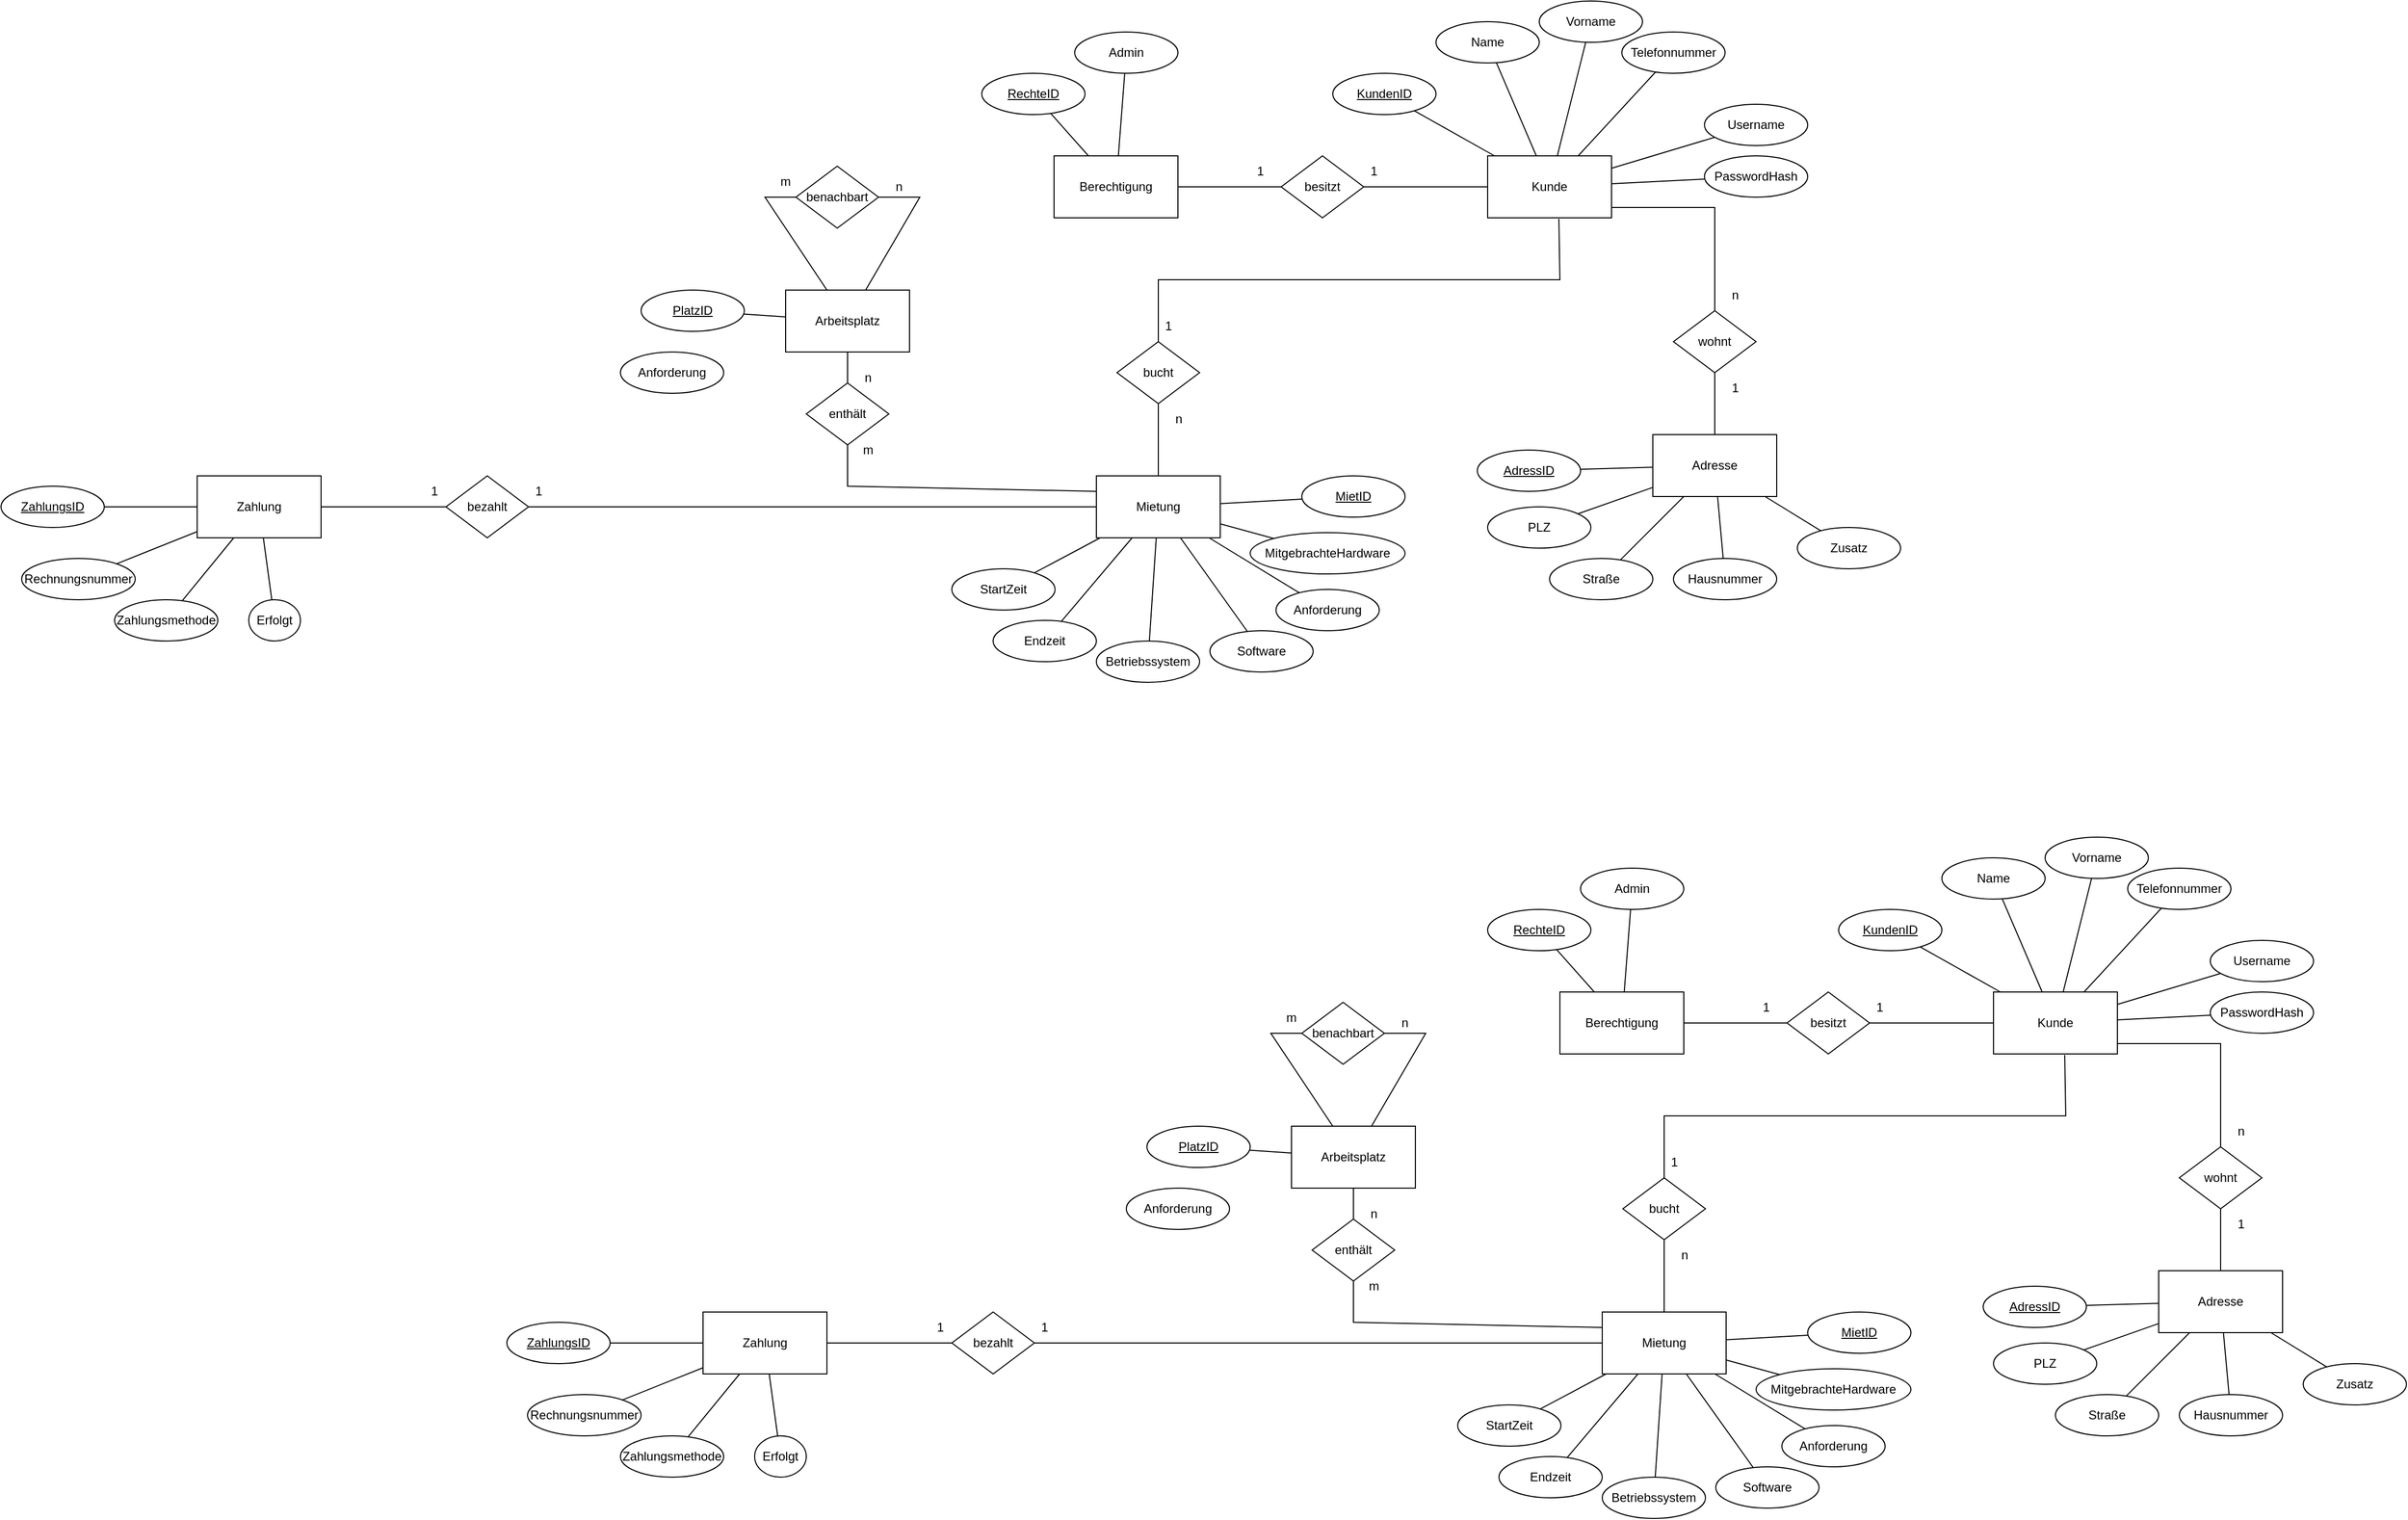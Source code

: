 <mxfile version="16.5.2" type="device" pages="3"><diagram id="C5RBs43oDa-KdzZeNtuy" name="Page-1"><mxGraphModel dx="2236" dy="1632" grid="1" gridSize="10" guides="1" tooltips="1" connect="1" arrows="1" fold="1" page="1" pageScale="1" pageWidth="827" pageHeight="1169" math="0" shadow="0"><root><mxCell id="WIyWlLk6GJQsqaUBKTNV-0"/><mxCell id="WIyWlLk6GJQsqaUBKTNV-1" parent="WIyWlLk6GJQsqaUBKTNV-0"/><mxCell id="OWFniVNQgq6iH607ZUrp-7" style="rounded=0;orthogonalLoop=1;jettySize=auto;html=1;endArrow=none;endFill=0;" parent="WIyWlLk6GJQsqaUBKTNV-1" source="OWFniVNQgq6iH607ZUrp-0" target="OWFniVNQgq6iH607ZUrp-4" edge="1"><mxGeometry relative="1" as="geometry"/></mxCell><mxCell id="OWFniVNQgq6iH607ZUrp-8" style="edgeStyle=none;rounded=0;orthogonalLoop=1;jettySize=auto;html=1;endArrow=none;endFill=0;" parent="WIyWlLk6GJQsqaUBKTNV-1" source="OWFniVNQgq6iH607ZUrp-0" target="OWFniVNQgq6iH607ZUrp-1" edge="1"><mxGeometry relative="1" as="geometry"/></mxCell><mxCell id="OWFniVNQgq6iH607ZUrp-9" style="edgeStyle=none;rounded=0;orthogonalLoop=1;jettySize=auto;html=1;endArrow=none;endFill=0;" parent="WIyWlLk6GJQsqaUBKTNV-1" source="OWFniVNQgq6iH607ZUrp-0" target="OWFniVNQgq6iH607ZUrp-2" edge="1"><mxGeometry relative="1" as="geometry"/></mxCell><mxCell id="OWFniVNQgq6iH607ZUrp-10" style="edgeStyle=none;rounded=0;orthogonalLoop=1;jettySize=auto;html=1;endArrow=none;endFill=0;" parent="WIyWlLk6GJQsqaUBKTNV-1" source="OWFniVNQgq6iH607ZUrp-0" target="OWFniVNQgq6iH607ZUrp-3" edge="1"><mxGeometry relative="1" as="geometry"/></mxCell><mxCell id="OWFniVNQgq6iH607ZUrp-11" style="edgeStyle=none;rounded=0;orthogonalLoop=1;jettySize=auto;html=1;endArrow=none;endFill=0;" parent="WIyWlLk6GJQsqaUBKTNV-1" source="OWFniVNQgq6iH607ZUrp-0" target="OWFniVNQgq6iH607ZUrp-5" edge="1"><mxGeometry relative="1" as="geometry"/></mxCell><mxCell id="OWFniVNQgq6iH607ZUrp-12" style="edgeStyle=none;rounded=0;orthogonalLoop=1;jettySize=auto;html=1;endArrow=none;endFill=0;" parent="WIyWlLk6GJQsqaUBKTNV-1" source="OWFniVNQgq6iH607ZUrp-0" target="OWFniVNQgq6iH607ZUrp-6" edge="1"><mxGeometry relative="1" as="geometry"/></mxCell><mxCell id="OWFniVNQgq6iH607ZUrp-15" style="edgeStyle=none;rounded=0;orthogonalLoop=1;jettySize=auto;html=1;endArrow=none;endFill=0;" parent="WIyWlLk6GJQsqaUBKTNV-1" target="OWFniVNQgq6iH607ZUrp-13" edge="1"><mxGeometry relative="1" as="geometry"><mxPoint x="570" y="340" as="sourcePoint"/><Array as="points"><mxPoint x="670" y="340"/></Array></mxGeometry></mxCell><mxCell id="OWFniVNQgq6iH607ZUrp-0" value="Kunde" style="rounded=0;whiteSpace=wrap;html=1;" parent="WIyWlLk6GJQsqaUBKTNV-1" vertex="1"><mxGeometry x="450" y="290" width="120" height="60" as="geometry"/></mxCell><mxCell id="OWFniVNQgq6iH607ZUrp-1" value="Name" style="ellipse;whiteSpace=wrap;html=1;" parent="WIyWlLk6GJQsqaUBKTNV-1" vertex="1"><mxGeometry x="400" y="160" width="100" height="40" as="geometry"/></mxCell><mxCell id="OWFniVNQgq6iH607ZUrp-2" value="Vorname" style="ellipse;whiteSpace=wrap;html=1;" parent="WIyWlLk6GJQsqaUBKTNV-1" vertex="1"><mxGeometry x="500" y="140" width="100" height="40" as="geometry"/></mxCell><mxCell id="OWFniVNQgq6iH607ZUrp-3" value="Telefonnummer" style="ellipse;whiteSpace=wrap;html=1;" parent="WIyWlLk6GJQsqaUBKTNV-1" vertex="1"><mxGeometry x="580" y="170" width="100" height="40" as="geometry"/></mxCell><mxCell id="OWFniVNQgq6iH607ZUrp-4" value="&lt;u&gt;KundenID&lt;/u&gt;" style="ellipse;whiteSpace=wrap;html=1;" parent="WIyWlLk6GJQsqaUBKTNV-1" vertex="1"><mxGeometry x="300" y="210" width="100" height="40" as="geometry"/></mxCell><mxCell id="OWFniVNQgq6iH607ZUrp-5" value="Username" style="ellipse;whiteSpace=wrap;html=1;" parent="WIyWlLk6GJQsqaUBKTNV-1" vertex="1"><mxGeometry x="660" y="240" width="100" height="40" as="geometry"/></mxCell><mxCell id="OWFniVNQgq6iH607ZUrp-6" value="PasswordHash" style="ellipse;whiteSpace=wrap;html=1;" parent="WIyWlLk6GJQsqaUBKTNV-1" vertex="1"><mxGeometry x="660" y="290" width="100" height="40" as="geometry"/></mxCell><mxCell id="OWFniVNQgq6iH607ZUrp-16" style="edgeStyle=none;rounded=0;orthogonalLoop=1;jettySize=auto;html=1;endArrow=none;endFill=0;" parent="WIyWlLk6GJQsqaUBKTNV-1" source="OWFniVNQgq6iH607ZUrp-13" target="OWFniVNQgq6iH607ZUrp-14" edge="1"><mxGeometry relative="1" as="geometry"/></mxCell><mxCell id="OWFniVNQgq6iH607ZUrp-13" value="wohnt" style="rhombus;whiteSpace=wrap;html=1;" parent="WIyWlLk6GJQsqaUBKTNV-1" vertex="1"><mxGeometry x="630" y="440" width="80" height="60" as="geometry"/></mxCell><mxCell id="OWFniVNQgq6iH607ZUrp-24" style="edgeStyle=none;rounded=0;orthogonalLoop=1;jettySize=auto;html=1;endArrow=none;endFill=0;" parent="WIyWlLk6GJQsqaUBKTNV-1" source="OWFniVNQgq6iH607ZUrp-14" target="OWFniVNQgq6iH607ZUrp-19" edge="1"><mxGeometry relative="1" as="geometry"/></mxCell><mxCell id="OWFniVNQgq6iH607ZUrp-25" style="edgeStyle=none;rounded=0;orthogonalLoop=1;jettySize=auto;html=1;endArrow=none;endFill=0;" parent="WIyWlLk6GJQsqaUBKTNV-1" source="OWFniVNQgq6iH607ZUrp-14" target="OWFniVNQgq6iH607ZUrp-20" edge="1"><mxGeometry relative="1" as="geometry"/></mxCell><mxCell id="OWFniVNQgq6iH607ZUrp-26" style="edgeStyle=none;rounded=0;orthogonalLoop=1;jettySize=auto;html=1;endArrow=none;endFill=0;" parent="WIyWlLk6GJQsqaUBKTNV-1" source="OWFniVNQgq6iH607ZUrp-14" target="OWFniVNQgq6iH607ZUrp-21" edge="1"><mxGeometry relative="1" as="geometry"/></mxCell><mxCell id="OWFniVNQgq6iH607ZUrp-27" style="edgeStyle=none;rounded=0;orthogonalLoop=1;jettySize=auto;html=1;endArrow=none;endFill=0;" parent="WIyWlLk6GJQsqaUBKTNV-1" source="OWFniVNQgq6iH607ZUrp-14" target="OWFniVNQgq6iH607ZUrp-22" edge="1"><mxGeometry relative="1" as="geometry"/></mxCell><mxCell id="OWFniVNQgq6iH607ZUrp-28" style="edgeStyle=none;rounded=0;orthogonalLoop=1;jettySize=auto;html=1;endArrow=none;endFill=0;" parent="WIyWlLk6GJQsqaUBKTNV-1" source="OWFniVNQgq6iH607ZUrp-14" target="OWFniVNQgq6iH607ZUrp-23" edge="1"><mxGeometry relative="1" as="geometry"/></mxCell><mxCell id="OWFniVNQgq6iH607ZUrp-14" value="Adresse" style="rounded=0;whiteSpace=wrap;html=1;" parent="WIyWlLk6GJQsqaUBKTNV-1" vertex="1"><mxGeometry x="610" y="560" width="120" height="60" as="geometry"/></mxCell><mxCell id="OWFniVNQgq6iH607ZUrp-17" value="1" style="text;html=1;strokeColor=none;fillColor=none;align=center;verticalAlign=middle;whiteSpace=wrap;rounded=0;" parent="WIyWlLk6GJQsqaUBKTNV-1" vertex="1"><mxGeometry x="660" y="500" width="60" height="30" as="geometry"/></mxCell><mxCell id="OWFniVNQgq6iH607ZUrp-18" value="n" style="text;html=1;strokeColor=none;fillColor=none;align=center;verticalAlign=middle;whiteSpace=wrap;rounded=0;" parent="WIyWlLk6GJQsqaUBKTNV-1" vertex="1"><mxGeometry x="660" y="410" width="60" height="30" as="geometry"/></mxCell><mxCell id="OWFniVNQgq6iH607ZUrp-19" value="&lt;u&gt;AdressID&lt;/u&gt;" style="ellipse;whiteSpace=wrap;html=1;" parent="WIyWlLk6GJQsqaUBKTNV-1" vertex="1"><mxGeometry x="440" y="575" width="100" height="40" as="geometry"/></mxCell><mxCell id="OWFniVNQgq6iH607ZUrp-20" value="PLZ" style="ellipse;whiteSpace=wrap;html=1;" parent="WIyWlLk6GJQsqaUBKTNV-1" vertex="1"><mxGeometry x="450" y="630" width="100" height="40" as="geometry"/></mxCell><mxCell id="OWFniVNQgq6iH607ZUrp-21" value="Straße" style="ellipse;whiteSpace=wrap;html=1;" parent="WIyWlLk6GJQsqaUBKTNV-1" vertex="1"><mxGeometry x="510" y="680" width="100" height="40" as="geometry"/></mxCell><mxCell id="OWFniVNQgq6iH607ZUrp-22" value="Hausnummer" style="ellipse;whiteSpace=wrap;html=1;" parent="WIyWlLk6GJQsqaUBKTNV-1" vertex="1"><mxGeometry x="630" y="680" width="100" height="40" as="geometry"/></mxCell><mxCell id="OWFniVNQgq6iH607ZUrp-23" value="Zusatz" style="ellipse;whiteSpace=wrap;html=1;" parent="WIyWlLk6GJQsqaUBKTNV-1" vertex="1"><mxGeometry x="750" y="650" width="100" height="40" as="geometry"/></mxCell><mxCell id="OWFniVNQgq6iH607ZUrp-39" style="edgeStyle=none;rounded=0;orthogonalLoop=1;jettySize=auto;html=1;endArrow=none;endFill=0;" parent="WIyWlLk6GJQsqaUBKTNV-1" source="OWFniVNQgq6iH607ZUrp-30" target="OWFniVNQgq6iH607ZUrp-37" edge="1"><mxGeometry relative="1" as="geometry"/></mxCell><mxCell id="OWFniVNQgq6iH607ZUrp-40" style="edgeStyle=none;rounded=0;orthogonalLoop=1;jettySize=auto;html=1;endArrow=none;endFill=0;" parent="WIyWlLk6GJQsqaUBKTNV-1" source="OWFniVNQgq6iH607ZUrp-30" target="OWFniVNQgq6iH607ZUrp-38" edge="1"><mxGeometry relative="1" as="geometry"/></mxCell><mxCell id="OWFniVNQgq6iH607ZUrp-30" value="Berechtigung" style="rounded=0;whiteSpace=wrap;html=1;" parent="WIyWlLk6GJQsqaUBKTNV-1" vertex="1"><mxGeometry x="30" y="290" width="120" height="60" as="geometry"/></mxCell><mxCell id="OWFniVNQgq6iH607ZUrp-32" style="edgeStyle=none;rounded=0;orthogonalLoop=1;jettySize=auto;html=1;endArrow=none;endFill=0;" parent="WIyWlLk6GJQsqaUBKTNV-1" source="OWFniVNQgq6iH607ZUrp-31" target="OWFniVNQgq6iH607ZUrp-0" edge="1"><mxGeometry relative="1" as="geometry"/></mxCell><mxCell id="OWFniVNQgq6iH607ZUrp-33" style="edgeStyle=none;rounded=0;orthogonalLoop=1;jettySize=auto;html=1;endArrow=none;endFill=0;" parent="WIyWlLk6GJQsqaUBKTNV-1" source="OWFniVNQgq6iH607ZUrp-31" target="OWFniVNQgq6iH607ZUrp-30" edge="1"><mxGeometry relative="1" as="geometry"/></mxCell><mxCell id="OWFniVNQgq6iH607ZUrp-31" value="besitzt" style="rhombus;whiteSpace=wrap;html=1;" parent="WIyWlLk6GJQsqaUBKTNV-1" vertex="1"><mxGeometry x="250" y="290" width="80" height="60" as="geometry"/></mxCell><mxCell id="OWFniVNQgq6iH607ZUrp-35" value="1" style="text;html=1;strokeColor=none;fillColor=none;align=center;verticalAlign=middle;whiteSpace=wrap;rounded=0;" parent="WIyWlLk6GJQsqaUBKTNV-1" vertex="1"><mxGeometry x="310" y="290" width="60" height="30" as="geometry"/></mxCell><mxCell id="OWFniVNQgq6iH607ZUrp-36" value="1" style="text;html=1;strokeColor=none;fillColor=none;align=center;verticalAlign=middle;whiteSpace=wrap;rounded=0;" parent="WIyWlLk6GJQsqaUBKTNV-1" vertex="1"><mxGeometry x="200" y="290" width="60" height="30" as="geometry"/></mxCell><mxCell id="OWFniVNQgq6iH607ZUrp-37" value="&lt;u&gt;RechteID&lt;/u&gt;" style="ellipse;whiteSpace=wrap;html=1;" parent="WIyWlLk6GJQsqaUBKTNV-1" vertex="1"><mxGeometry x="-40" y="210" width="100" height="40" as="geometry"/></mxCell><mxCell id="OWFniVNQgq6iH607ZUrp-38" value="Admin" style="ellipse;whiteSpace=wrap;html=1;" parent="WIyWlLk6GJQsqaUBKTNV-1" vertex="1"><mxGeometry x="50" y="170" width="100" height="40" as="geometry"/></mxCell><mxCell id="OWFniVNQgq6iH607ZUrp-57" style="edgeStyle=none;rounded=0;orthogonalLoop=1;jettySize=auto;html=1;endArrow=none;endFill=0;" parent="WIyWlLk6GJQsqaUBKTNV-1" source="OWFniVNQgq6iH607ZUrp-41" target="OWFniVNQgq6iH607ZUrp-42" edge="1"><mxGeometry relative="1" as="geometry"/></mxCell><mxCell id="OWFniVNQgq6iH607ZUrp-58" style="edgeStyle=none;rounded=0;orthogonalLoop=1;jettySize=auto;html=1;entryX=0.575;entryY=1.017;entryDx=0;entryDy=0;entryPerimeter=0;endArrow=none;endFill=0;" parent="WIyWlLk6GJQsqaUBKTNV-1" source="OWFniVNQgq6iH607ZUrp-41" target="OWFniVNQgq6iH607ZUrp-0" edge="1"><mxGeometry relative="1" as="geometry"><Array as="points"><mxPoint x="131" y="410"/><mxPoint x="520" y="410"/></Array></mxGeometry></mxCell><mxCell id="OWFniVNQgq6iH607ZUrp-41" value="bucht" style="rhombus;whiteSpace=wrap;html=1;" parent="WIyWlLk6GJQsqaUBKTNV-1" vertex="1"><mxGeometry x="91" y="470" width="80" height="60" as="geometry"/></mxCell><mxCell id="OWFniVNQgq6iH607ZUrp-42" value="Mietung" style="rounded=0;whiteSpace=wrap;html=1;" parent="WIyWlLk6GJQsqaUBKTNV-1" vertex="1"><mxGeometry x="71" y="600" width="120" height="60" as="geometry"/></mxCell><mxCell id="OWFniVNQgq6iH607ZUrp-56" style="edgeStyle=none;rounded=0;orthogonalLoop=1;jettySize=auto;html=1;endArrow=none;endFill=0;" parent="WIyWlLk6GJQsqaUBKTNV-1" source="OWFniVNQgq6iH607ZUrp-43" target="OWFniVNQgq6iH607ZUrp-42" edge="1"><mxGeometry relative="1" as="geometry"/></mxCell><mxCell id="OWFniVNQgq6iH607ZUrp-43" value="&lt;u&gt;MietID&lt;/u&gt;" style="ellipse;whiteSpace=wrap;html=1;" parent="WIyWlLk6GJQsqaUBKTNV-1" vertex="1"><mxGeometry x="270" y="600" width="100" height="40" as="geometry"/></mxCell><mxCell id="OWFniVNQgq6iH607ZUrp-55" style="edgeStyle=none;rounded=0;orthogonalLoop=1;jettySize=auto;html=1;endArrow=none;endFill=0;" parent="WIyWlLk6GJQsqaUBKTNV-1" source="OWFniVNQgq6iH607ZUrp-44" target="OWFniVNQgq6iH607ZUrp-42" edge="1"><mxGeometry relative="1" as="geometry"/></mxCell><mxCell id="OWFniVNQgq6iH607ZUrp-44" value="StartZeit" style="ellipse;whiteSpace=wrap;html=1;" parent="WIyWlLk6GJQsqaUBKTNV-1" vertex="1"><mxGeometry x="-69" y="690" width="100" height="40" as="geometry"/></mxCell><mxCell id="OWFniVNQgq6iH607ZUrp-54" style="edgeStyle=none;rounded=0;orthogonalLoop=1;jettySize=auto;html=1;endArrow=none;endFill=0;" parent="WIyWlLk6GJQsqaUBKTNV-1" source="OWFniVNQgq6iH607ZUrp-45" target="OWFniVNQgq6iH607ZUrp-42" edge="1"><mxGeometry relative="1" as="geometry"/></mxCell><mxCell id="OWFniVNQgq6iH607ZUrp-45" value="Endzeit" style="ellipse;whiteSpace=wrap;html=1;" parent="WIyWlLk6GJQsqaUBKTNV-1" vertex="1"><mxGeometry x="-29" y="740" width="100" height="40" as="geometry"/></mxCell><mxCell id="OWFniVNQgq6iH607ZUrp-53" style="edgeStyle=none;rounded=0;orthogonalLoop=1;jettySize=auto;html=1;endArrow=none;endFill=0;" parent="WIyWlLk6GJQsqaUBKTNV-1" source="OWFniVNQgq6iH607ZUrp-46" target="OWFniVNQgq6iH607ZUrp-42" edge="1"><mxGeometry relative="1" as="geometry"/></mxCell><mxCell id="OWFniVNQgq6iH607ZUrp-46" value="Betriebssystem" style="ellipse;whiteSpace=wrap;html=1;" parent="WIyWlLk6GJQsqaUBKTNV-1" vertex="1"><mxGeometry x="71" y="760" width="100" height="40" as="geometry"/></mxCell><mxCell id="OWFniVNQgq6iH607ZUrp-52" style="edgeStyle=none;rounded=0;orthogonalLoop=1;jettySize=auto;html=1;endArrow=none;endFill=0;" parent="WIyWlLk6GJQsqaUBKTNV-1" source="OWFniVNQgq6iH607ZUrp-47" target="OWFniVNQgq6iH607ZUrp-42" edge="1"><mxGeometry relative="1" as="geometry"/></mxCell><mxCell id="OWFniVNQgq6iH607ZUrp-47" value="Software" style="ellipse;whiteSpace=wrap;html=1;" parent="WIyWlLk6GJQsqaUBKTNV-1" vertex="1"><mxGeometry x="181" y="750" width="100" height="40" as="geometry"/></mxCell><mxCell id="OWFniVNQgq6iH607ZUrp-51" style="edgeStyle=none;rounded=0;orthogonalLoop=1;jettySize=auto;html=1;endArrow=none;endFill=0;" parent="WIyWlLk6GJQsqaUBKTNV-1" source="OWFniVNQgq6iH607ZUrp-48" target="OWFniVNQgq6iH607ZUrp-42" edge="1"><mxGeometry relative="1" as="geometry"/></mxCell><mxCell id="OWFniVNQgq6iH607ZUrp-48" value="Anforderung" style="ellipse;whiteSpace=wrap;html=1;" parent="WIyWlLk6GJQsqaUBKTNV-1" vertex="1"><mxGeometry x="245" y="710" width="100" height="40" as="geometry"/></mxCell><mxCell id="OWFniVNQgq6iH607ZUrp-50" style="edgeStyle=none;rounded=0;orthogonalLoop=1;jettySize=auto;html=1;endArrow=none;endFill=0;" parent="WIyWlLk6GJQsqaUBKTNV-1" source="OWFniVNQgq6iH607ZUrp-49" target="OWFniVNQgq6iH607ZUrp-42" edge="1"><mxGeometry relative="1" as="geometry"/></mxCell><mxCell id="OWFniVNQgq6iH607ZUrp-49" value="MitgebrachteHardware" style="ellipse;whiteSpace=wrap;html=1;" parent="WIyWlLk6GJQsqaUBKTNV-1" vertex="1"><mxGeometry x="220" y="655" width="150" height="40" as="geometry"/></mxCell><mxCell id="OWFniVNQgq6iH607ZUrp-72" style="edgeStyle=none;rounded=0;orthogonalLoop=1;jettySize=auto;html=1;endArrow=none;endFill=0;" parent="WIyWlLk6GJQsqaUBKTNV-1" source="OWFniVNQgq6iH607ZUrp-60" target="OWFniVNQgq6iH607ZUrp-70" edge="1"><mxGeometry relative="1" as="geometry"/></mxCell><mxCell id="OWFniVNQgq6iH607ZUrp-73" style="edgeStyle=none;rounded=0;orthogonalLoop=1;jettySize=auto;html=1;endArrow=none;endFill=0;" parent="WIyWlLk6GJQsqaUBKTNV-1" source="OWFniVNQgq6iH607ZUrp-60" target="OWFniVNQgq6iH607ZUrp-71" edge="1"><mxGeometry relative="1" as="geometry"/></mxCell><mxCell id="OWFniVNQgq6iH607ZUrp-90" style="edgeStyle=none;rounded=0;orthogonalLoop=1;jettySize=auto;html=1;endArrow=none;endFill=0;" parent="WIyWlLk6GJQsqaUBKTNV-1" source="OWFniVNQgq6iH607ZUrp-60" target="OWFniVNQgq6iH607ZUrp-89" edge="1"><mxGeometry relative="1" as="geometry"/></mxCell><mxCell id="OWFniVNQgq6iH607ZUrp-60" value="Zahlung" style="rounded=0;whiteSpace=wrap;html=1;" parent="WIyWlLk6GJQsqaUBKTNV-1" vertex="1"><mxGeometry x="-800" y="600" width="120" height="60" as="geometry"/></mxCell><mxCell id="OWFniVNQgq6iH607ZUrp-61" value="1" style="text;html=1;strokeColor=none;fillColor=none;align=center;verticalAlign=middle;whiteSpace=wrap;rounded=0;" parent="WIyWlLk6GJQsqaUBKTNV-1" vertex="1"><mxGeometry x="111" y="440" width="60" height="30" as="geometry"/></mxCell><mxCell id="OWFniVNQgq6iH607ZUrp-62" value="n" style="text;html=1;strokeColor=none;fillColor=none;align=center;verticalAlign=middle;whiteSpace=wrap;rounded=0;" parent="WIyWlLk6GJQsqaUBKTNV-1" vertex="1"><mxGeometry x="121" y="530" width="60" height="30" as="geometry"/></mxCell><mxCell id="OWFniVNQgq6iH607ZUrp-64" style="edgeStyle=none;rounded=0;orthogonalLoop=1;jettySize=auto;html=1;endArrow=none;endFill=0;" parent="WIyWlLk6GJQsqaUBKTNV-1" source="OWFniVNQgq6iH607ZUrp-63" target="OWFniVNQgq6iH607ZUrp-42" edge="1"><mxGeometry relative="1" as="geometry"/></mxCell><mxCell id="OWFniVNQgq6iH607ZUrp-65" style="edgeStyle=none;rounded=0;orthogonalLoop=1;jettySize=auto;html=1;endArrow=none;endFill=0;" parent="WIyWlLk6GJQsqaUBKTNV-1" source="OWFniVNQgq6iH607ZUrp-63" target="OWFniVNQgq6iH607ZUrp-60" edge="1"><mxGeometry relative="1" as="geometry"/></mxCell><mxCell id="OWFniVNQgq6iH607ZUrp-63" value="bezahlt" style="rhombus;whiteSpace=wrap;html=1;" parent="WIyWlLk6GJQsqaUBKTNV-1" vertex="1"><mxGeometry x="-559" y="600" width="80" height="60" as="geometry"/></mxCell><mxCell id="OWFniVNQgq6iH607ZUrp-66" value="1" style="text;html=1;strokeColor=none;fillColor=none;align=center;verticalAlign=middle;whiteSpace=wrap;rounded=0;" parent="WIyWlLk6GJQsqaUBKTNV-1" vertex="1"><mxGeometry x="-600" y="600" width="60" height="30" as="geometry"/></mxCell><mxCell id="OWFniVNQgq6iH607ZUrp-67" value="1" style="text;html=1;strokeColor=none;fillColor=none;align=center;verticalAlign=middle;whiteSpace=wrap;rounded=0;" parent="WIyWlLk6GJQsqaUBKTNV-1" vertex="1"><mxGeometry x="-499" y="600" width="60" height="30" as="geometry"/></mxCell><mxCell id="OWFniVNQgq6iH607ZUrp-69" style="edgeStyle=none;rounded=0;orthogonalLoop=1;jettySize=auto;html=1;endArrow=none;endFill=0;" parent="WIyWlLk6GJQsqaUBKTNV-1" source="OWFniVNQgq6iH607ZUrp-68" target="OWFniVNQgq6iH607ZUrp-60" edge="1"><mxGeometry relative="1" as="geometry"/></mxCell><mxCell id="OWFniVNQgq6iH607ZUrp-68" value="&lt;u&gt;ZahlungsID&lt;/u&gt;" style="ellipse;whiteSpace=wrap;html=1;" parent="WIyWlLk6GJQsqaUBKTNV-1" vertex="1"><mxGeometry x="-990" y="610" width="100" height="40" as="geometry"/></mxCell><mxCell id="OWFniVNQgq6iH607ZUrp-70" value="Rechnungsnummer" style="ellipse;whiteSpace=wrap;html=1;" parent="WIyWlLk6GJQsqaUBKTNV-1" vertex="1"><mxGeometry x="-970" y="680" width="110" height="40" as="geometry"/></mxCell><mxCell id="OWFniVNQgq6iH607ZUrp-71" value="Zahlungsmethode" style="ellipse;whiteSpace=wrap;html=1;" parent="WIyWlLk6GJQsqaUBKTNV-1" vertex="1"><mxGeometry x="-880" y="720" width="100" height="40" as="geometry"/></mxCell><mxCell id="OWFniVNQgq6iH607ZUrp-79" style="edgeStyle=none;rounded=0;orthogonalLoop=1;jettySize=auto;html=1;endArrow=none;endFill=0;" parent="WIyWlLk6GJQsqaUBKTNV-1" source="OWFniVNQgq6iH607ZUrp-75" target="OWFniVNQgq6iH607ZUrp-78" edge="1"><mxGeometry relative="1" as="geometry"/></mxCell><mxCell id="OWFniVNQgq6iH607ZUrp-75" value="Arbeitsplatz" style="rounded=0;whiteSpace=wrap;html=1;" parent="WIyWlLk6GJQsqaUBKTNV-1" vertex="1"><mxGeometry x="-230" y="420" width="120" height="60" as="geometry"/></mxCell><mxCell id="OWFniVNQgq6iH607ZUrp-83" style="edgeStyle=none;rounded=0;orthogonalLoop=1;jettySize=auto;html=1;endArrow=none;endFill=0;" parent="WIyWlLk6GJQsqaUBKTNV-1" source="OWFniVNQgq6iH607ZUrp-76" target="OWFniVNQgq6iH607ZUrp-75" edge="1"><mxGeometry relative="1" as="geometry"/></mxCell><mxCell id="OWFniVNQgq6iH607ZUrp-76" value="&lt;u&gt;PlatzID&lt;/u&gt;" style="ellipse;whiteSpace=wrap;html=1;" parent="WIyWlLk6GJQsqaUBKTNV-1" vertex="1"><mxGeometry x="-370" y="420" width="100" height="40" as="geometry"/></mxCell><mxCell id="OWFniVNQgq6iH607ZUrp-77" value="Anforderung" style="ellipse;whiteSpace=wrap;html=1;" parent="WIyWlLk6GJQsqaUBKTNV-1" vertex="1"><mxGeometry x="-390" y="480" width="100" height="40" as="geometry"/></mxCell><mxCell id="OWFniVNQgq6iH607ZUrp-80" style="edgeStyle=none;rounded=0;orthogonalLoop=1;jettySize=auto;html=1;endArrow=none;endFill=0;entryX=0;entryY=0.25;entryDx=0;entryDy=0;" parent="WIyWlLk6GJQsqaUBKTNV-1" source="OWFniVNQgq6iH607ZUrp-78" target="OWFniVNQgq6iH607ZUrp-42" edge="1"><mxGeometry relative="1" as="geometry"><Array as="points"><mxPoint x="-170" y="610"/></Array></mxGeometry></mxCell><mxCell id="OWFniVNQgq6iH607ZUrp-78" value="enthält" style="rhombus;whiteSpace=wrap;html=1;" parent="WIyWlLk6GJQsqaUBKTNV-1" vertex="1"><mxGeometry x="-210" y="510" width="80" height="60" as="geometry"/></mxCell><mxCell id="OWFniVNQgq6iH607ZUrp-81" value="n" style="text;html=1;strokeColor=none;fillColor=none;align=center;verticalAlign=middle;whiteSpace=wrap;rounded=0;" parent="WIyWlLk6GJQsqaUBKTNV-1" vertex="1"><mxGeometry x="-180" y="490" width="60" height="30" as="geometry"/></mxCell><mxCell id="OWFniVNQgq6iH607ZUrp-82" value="m" style="text;html=1;strokeColor=none;fillColor=none;align=center;verticalAlign=middle;whiteSpace=wrap;rounded=0;" parent="WIyWlLk6GJQsqaUBKTNV-1" vertex="1"><mxGeometry x="-180" y="560" width="60" height="30" as="geometry"/></mxCell><mxCell id="OWFniVNQgq6iH607ZUrp-85" style="edgeStyle=none;rounded=0;orthogonalLoop=1;jettySize=auto;html=1;endArrow=none;endFill=0;" parent="WIyWlLk6GJQsqaUBKTNV-1" source="OWFniVNQgq6iH607ZUrp-84" target="OWFniVNQgq6iH607ZUrp-75" edge="1"><mxGeometry relative="1" as="geometry"><Array as="points"><mxPoint x="-100" y="330"/></Array></mxGeometry></mxCell><mxCell id="OWFniVNQgq6iH607ZUrp-86" style="edgeStyle=none;rounded=0;orthogonalLoop=1;jettySize=auto;html=1;endArrow=none;endFill=0;" parent="WIyWlLk6GJQsqaUBKTNV-1" source="OWFniVNQgq6iH607ZUrp-84" target="OWFniVNQgq6iH607ZUrp-75" edge="1"><mxGeometry relative="1" as="geometry"><Array as="points"><mxPoint x="-250" y="330"/></Array></mxGeometry></mxCell><mxCell id="OWFniVNQgq6iH607ZUrp-84" value="benachbart" style="rhombus;whiteSpace=wrap;html=1;" parent="WIyWlLk6GJQsqaUBKTNV-1" vertex="1"><mxGeometry x="-220" y="300" width="80" height="60" as="geometry"/></mxCell><mxCell id="OWFniVNQgq6iH607ZUrp-87" value="n" style="text;html=1;strokeColor=none;fillColor=none;align=center;verticalAlign=middle;whiteSpace=wrap;rounded=0;" parent="WIyWlLk6GJQsqaUBKTNV-1" vertex="1"><mxGeometry x="-150" y="305" width="60" height="30" as="geometry"/></mxCell><mxCell id="OWFniVNQgq6iH607ZUrp-88" value="m" style="text;html=1;strokeColor=none;fillColor=none;align=center;verticalAlign=middle;whiteSpace=wrap;rounded=0;" parent="WIyWlLk6GJQsqaUBKTNV-1" vertex="1"><mxGeometry x="-260" y="300" width="60" height="30" as="geometry"/></mxCell><mxCell id="OWFniVNQgq6iH607ZUrp-89" value="Erfolgt" style="ellipse;whiteSpace=wrap;html=1;" parent="WIyWlLk6GJQsqaUBKTNV-1" vertex="1"><mxGeometry x="-750" y="720" width="50" height="40" as="geometry"/></mxCell><mxCell id="iEt09bww78aD_3gR0uvG-0" style="rounded=0;orthogonalLoop=1;jettySize=auto;html=1;endArrow=none;endFill=0;" edge="1" parent="WIyWlLk6GJQsqaUBKTNV-1" source="iEt09bww78aD_3gR0uvG-7" target="iEt09bww78aD_3gR0uvG-11"><mxGeometry relative="1" as="geometry"/></mxCell><mxCell id="iEt09bww78aD_3gR0uvG-1" style="edgeStyle=none;rounded=0;orthogonalLoop=1;jettySize=auto;html=1;endArrow=none;endFill=0;" edge="1" parent="WIyWlLk6GJQsqaUBKTNV-1" source="iEt09bww78aD_3gR0uvG-7" target="iEt09bww78aD_3gR0uvG-8"><mxGeometry relative="1" as="geometry"/></mxCell><mxCell id="iEt09bww78aD_3gR0uvG-2" style="edgeStyle=none;rounded=0;orthogonalLoop=1;jettySize=auto;html=1;endArrow=none;endFill=0;" edge="1" parent="WIyWlLk6GJQsqaUBKTNV-1" source="iEt09bww78aD_3gR0uvG-7" target="iEt09bww78aD_3gR0uvG-9"><mxGeometry relative="1" as="geometry"/></mxCell><mxCell id="iEt09bww78aD_3gR0uvG-3" style="edgeStyle=none;rounded=0;orthogonalLoop=1;jettySize=auto;html=1;endArrow=none;endFill=0;" edge="1" parent="WIyWlLk6GJQsqaUBKTNV-1" source="iEt09bww78aD_3gR0uvG-7" target="iEt09bww78aD_3gR0uvG-10"><mxGeometry relative="1" as="geometry"/></mxCell><mxCell id="iEt09bww78aD_3gR0uvG-4" style="edgeStyle=none;rounded=0;orthogonalLoop=1;jettySize=auto;html=1;endArrow=none;endFill=0;" edge="1" parent="WIyWlLk6GJQsqaUBKTNV-1" source="iEt09bww78aD_3gR0uvG-7" target="iEt09bww78aD_3gR0uvG-12"><mxGeometry relative="1" as="geometry"/></mxCell><mxCell id="iEt09bww78aD_3gR0uvG-5" style="edgeStyle=none;rounded=0;orthogonalLoop=1;jettySize=auto;html=1;endArrow=none;endFill=0;" edge="1" parent="WIyWlLk6GJQsqaUBKTNV-1" source="iEt09bww78aD_3gR0uvG-7" target="iEt09bww78aD_3gR0uvG-13"><mxGeometry relative="1" as="geometry"/></mxCell><mxCell id="iEt09bww78aD_3gR0uvG-6" style="edgeStyle=none;rounded=0;orthogonalLoop=1;jettySize=auto;html=1;endArrow=none;endFill=0;" edge="1" parent="WIyWlLk6GJQsqaUBKTNV-1" target="iEt09bww78aD_3gR0uvG-15"><mxGeometry relative="1" as="geometry"><mxPoint x="1060" y="1150" as="sourcePoint"/><Array as="points"><mxPoint x="1160" y="1150"/></Array></mxGeometry></mxCell><mxCell id="iEt09bww78aD_3gR0uvG-7" value="Kunde" style="rounded=0;whiteSpace=wrap;html=1;" vertex="1" parent="WIyWlLk6GJQsqaUBKTNV-1"><mxGeometry x="940" y="1100" width="120" height="60" as="geometry"/></mxCell><mxCell id="iEt09bww78aD_3gR0uvG-8" value="Name" style="ellipse;whiteSpace=wrap;html=1;" vertex="1" parent="WIyWlLk6GJQsqaUBKTNV-1"><mxGeometry x="890" y="970" width="100" height="40" as="geometry"/></mxCell><mxCell id="iEt09bww78aD_3gR0uvG-9" value="Vorname" style="ellipse;whiteSpace=wrap;html=1;" vertex="1" parent="WIyWlLk6GJQsqaUBKTNV-1"><mxGeometry x="990" y="950" width="100" height="40" as="geometry"/></mxCell><mxCell id="iEt09bww78aD_3gR0uvG-10" value="Telefonnummer" style="ellipse;whiteSpace=wrap;html=1;" vertex="1" parent="WIyWlLk6GJQsqaUBKTNV-1"><mxGeometry x="1070" y="980" width="100" height="40" as="geometry"/></mxCell><mxCell id="iEt09bww78aD_3gR0uvG-11" value="&lt;u&gt;KundenID&lt;/u&gt;" style="ellipse;whiteSpace=wrap;html=1;" vertex="1" parent="WIyWlLk6GJQsqaUBKTNV-1"><mxGeometry x="790" y="1020" width="100" height="40" as="geometry"/></mxCell><mxCell id="iEt09bww78aD_3gR0uvG-12" value="Username" style="ellipse;whiteSpace=wrap;html=1;" vertex="1" parent="WIyWlLk6GJQsqaUBKTNV-1"><mxGeometry x="1150" y="1050" width="100" height="40" as="geometry"/></mxCell><mxCell id="iEt09bww78aD_3gR0uvG-13" value="PasswordHash" style="ellipse;whiteSpace=wrap;html=1;" vertex="1" parent="WIyWlLk6GJQsqaUBKTNV-1"><mxGeometry x="1150" y="1100" width="100" height="40" as="geometry"/></mxCell><mxCell id="iEt09bww78aD_3gR0uvG-14" style="edgeStyle=none;rounded=0;orthogonalLoop=1;jettySize=auto;html=1;endArrow=none;endFill=0;" edge="1" parent="WIyWlLk6GJQsqaUBKTNV-1" source="iEt09bww78aD_3gR0uvG-15" target="iEt09bww78aD_3gR0uvG-21"><mxGeometry relative="1" as="geometry"/></mxCell><mxCell id="iEt09bww78aD_3gR0uvG-15" value="wohnt" style="rhombus;whiteSpace=wrap;html=1;" vertex="1" parent="WIyWlLk6GJQsqaUBKTNV-1"><mxGeometry x="1120" y="1250" width="80" height="60" as="geometry"/></mxCell><mxCell id="iEt09bww78aD_3gR0uvG-16" style="edgeStyle=none;rounded=0;orthogonalLoop=1;jettySize=auto;html=1;endArrow=none;endFill=0;" edge="1" parent="WIyWlLk6GJQsqaUBKTNV-1" source="iEt09bww78aD_3gR0uvG-21" target="iEt09bww78aD_3gR0uvG-24"><mxGeometry relative="1" as="geometry"/></mxCell><mxCell id="iEt09bww78aD_3gR0uvG-17" style="edgeStyle=none;rounded=0;orthogonalLoop=1;jettySize=auto;html=1;endArrow=none;endFill=0;" edge="1" parent="WIyWlLk6GJQsqaUBKTNV-1" source="iEt09bww78aD_3gR0uvG-21" target="iEt09bww78aD_3gR0uvG-25"><mxGeometry relative="1" as="geometry"/></mxCell><mxCell id="iEt09bww78aD_3gR0uvG-18" style="edgeStyle=none;rounded=0;orthogonalLoop=1;jettySize=auto;html=1;endArrow=none;endFill=0;" edge="1" parent="WIyWlLk6GJQsqaUBKTNV-1" source="iEt09bww78aD_3gR0uvG-21" target="iEt09bww78aD_3gR0uvG-26"><mxGeometry relative="1" as="geometry"/></mxCell><mxCell id="iEt09bww78aD_3gR0uvG-19" style="edgeStyle=none;rounded=0;orthogonalLoop=1;jettySize=auto;html=1;endArrow=none;endFill=0;" edge="1" parent="WIyWlLk6GJQsqaUBKTNV-1" source="iEt09bww78aD_3gR0uvG-21" target="iEt09bww78aD_3gR0uvG-27"><mxGeometry relative="1" as="geometry"/></mxCell><mxCell id="iEt09bww78aD_3gR0uvG-20" style="edgeStyle=none;rounded=0;orthogonalLoop=1;jettySize=auto;html=1;endArrow=none;endFill=0;" edge="1" parent="WIyWlLk6GJQsqaUBKTNV-1" source="iEt09bww78aD_3gR0uvG-21" target="iEt09bww78aD_3gR0uvG-28"><mxGeometry relative="1" as="geometry"/></mxCell><mxCell id="iEt09bww78aD_3gR0uvG-21" value="Adresse" style="rounded=0;whiteSpace=wrap;html=1;" vertex="1" parent="WIyWlLk6GJQsqaUBKTNV-1"><mxGeometry x="1100" y="1370" width="120" height="60" as="geometry"/></mxCell><mxCell id="iEt09bww78aD_3gR0uvG-22" value="1" style="text;html=1;strokeColor=none;fillColor=none;align=center;verticalAlign=middle;whiteSpace=wrap;rounded=0;" vertex="1" parent="WIyWlLk6GJQsqaUBKTNV-1"><mxGeometry x="1150" y="1310" width="60" height="30" as="geometry"/></mxCell><mxCell id="iEt09bww78aD_3gR0uvG-23" value="n" style="text;html=1;strokeColor=none;fillColor=none;align=center;verticalAlign=middle;whiteSpace=wrap;rounded=0;" vertex="1" parent="WIyWlLk6GJQsqaUBKTNV-1"><mxGeometry x="1150" y="1220" width="60" height="30" as="geometry"/></mxCell><mxCell id="iEt09bww78aD_3gR0uvG-24" value="&lt;u&gt;AdressID&lt;/u&gt;" style="ellipse;whiteSpace=wrap;html=1;" vertex="1" parent="WIyWlLk6GJQsqaUBKTNV-1"><mxGeometry x="930" y="1385" width="100" height="40" as="geometry"/></mxCell><mxCell id="iEt09bww78aD_3gR0uvG-25" value="PLZ" style="ellipse;whiteSpace=wrap;html=1;" vertex="1" parent="WIyWlLk6GJQsqaUBKTNV-1"><mxGeometry x="940" y="1440" width="100" height="40" as="geometry"/></mxCell><mxCell id="iEt09bww78aD_3gR0uvG-26" value="Straße" style="ellipse;whiteSpace=wrap;html=1;" vertex="1" parent="WIyWlLk6GJQsqaUBKTNV-1"><mxGeometry x="1000" y="1490" width="100" height="40" as="geometry"/></mxCell><mxCell id="iEt09bww78aD_3gR0uvG-27" value="Hausnummer" style="ellipse;whiteSpace=wrap;html=1;" vertex="1" parent="WIyWlLk6GJQsqaUBKTNV-1"><mxGeometry x="1120" y="1490" width="100" height="40" as="geometry"/></mxCell><mxCell id="iEt09bww78aD_3gR0uvG-28" value="Zusatz" style="ellipse;whiteSpace=wrap;html=1;" vertex="1" parent="WIyWlLk6GJQsqaUBKTNV-1"><mxGeometry x="1240" y="1460" width="100" height="40" as="geometry"/></mxCell><mxCell id="iEt09bww78aD_3gR0uvG-29" style="edgeStyle=none;rounded=0;orthogonalLoop=1;jettySize=auto;html=1;endArrow=none;endFill=0;" edge="1" parent="WIyWlLk6GJQsqaUBKTNV-1" source="iEt09bww78aD_3gR0uvG-31" target="iEt09bww78aD_3gR0uvG-37"><mxGeometry relative="1" as="geometry"/></mxCell><mxCell id="iEt09bww78aD_3gR0uvG-30" style="edgeStyle=none;rounded=0;orthogonalLoop=1;jettySize=auto;html=1;endArrow=none;endFill=0;" edge="1" parent="WIyWlLk6GJQsqaUBKTNV-1" source="iEt09bww78aD_3gR0uvG-31" target="iEt09bww78aD_3gR0uvG-38"><mxGeometry relative="1" as="geometry"/></mxCell><mxCell id="iEt09bww78aD_3gR0uvG-31" value="Berechtigung" style="rounded=0;whiteSpace=wrap;html=1;" vertex="1" parent="WIyWlLk6GJQsqaUBKTNV-1"><mxGeometry x="520" y="1100" width="120" height="60" as="geometry"/></mxCell><mxCell id="iEt09bww78aD_3gR0uvG-32" style="edgeStyle=none;rounded=0;orthogonalLoop=1;jettySize=auto;html=1;endArrow=none;endFill=0;" edge="1" parent="WIyWlLk6GJQsqaUBKTNV-1" source="iEt09bww78aD_3gR0uvG-34" target="iEt09bww78aD_3gR0uvG-7"><mxGeometry relative="1" as="geometry"/></mxCell><mxCell id="iEt09bww78aD_3gR0uvG-33" style="edgeStyle=none;rounded=0;orthogonalLoop=1;jettySize=auto;html=1;endArrow=none;endFill=0;" edge="1" parent="WIyWlLk6GJQsqaUBKTNV-1" source="iEt09bww78aD_3gR0uvG-34" target="iEt09bww78aD_3gR0uvG-31"><mxGeometry relative="1" as="geometry"/></mxCell><mxCell id="iEt09bww78aD_3gR0uvG-34" value="besitzt" style="rhombus;whiteSpace=wrap;html=1;" vertex="1" parent="WIyWlLk6GJQsqaUBKTNV-1"><mxGeometry x="740" y="1100" width="80" height="60" as="geometry"/></mxCell><mxCell id="iEt09bww78aD_3gR0uvG-35" value="1" style="text;html=1;strokeColor=none;fillColor=none;align=center;verticalAlign=middle;whiteSpace=wrap;rounded=0;" vertex="1" parent="WIyWlLk6GJQsqaUBKTNV-1"><mxGeometry x="800" y="1100" width="60" height="30" as="geometry"/></mxCell><mxCell id="iEt09bww78aD_3gR0uvG-36" value="1" style="text;html=1;strokeColor=none;fillColor=none;align=center;verticalAlign=middle;whiteSpace=wrap;rounded=0;" vertex="1" parent="WIyWlLk6GJQsqaUBKTNV-1"><mxGeometry x="690" y="1100" width="60" height="30" as="geometry"/></mxCell><mxCell id="iEt09bww78aD_3gR0uvG-37" value="&lt;u&gt;RechteID&lt;/u&gt;" style="ellipse;whiteSpace=wrap;html=1;" vertex="1" parent="WIyWlLk6GJQsqaUBKTNV-1"><mxGeometry x="450" y="1020" width="100" height="40" as="geometry"/></mxCell><mxCell id="iEt09bww78aD_3gR0uvG-38" value="Admin" style="ellipse;whiteSpace=wrap;html=1;" vertex="1" parent="WIyWlLk6GJQsqaUBKTNV-1"><mxGeometry x="540" y="980" width="100" height="40" as="geometry"/></mxCell><mxCell id="iEt09bww78aD_3gR0uvG-39" style="edgeStyle=none;rounded=0;orthogonalLoop=1;jettySize=auto;html=1;endArrow=none;endFill=0;" edge="1" parent="WIyWlLk6GJQsqaUBKTNV-1" source="iEt09bww78aD_3gR0uvG-41" target="iEt09bww78aD_3gR0uvG-42"><mxGeometry relative="1" as="geometry"/></mxCell><mxCell id="iEt09bww78aD_3gR0uvG-40" style="edgeStyle=none;rounded=0;orthogonalLoop=1;jettySize=auto;html=1;entryX=0.575;entryY=1.017;entryDx=0;entryDy=0;entryPerimeter=0;endArrow=none;endFill=0;" edge="1" parent="WIyWlLk6GJQsqaUBKTNV-1" source="iEt09bww78aD_3gR0uvG-41" target="iEt09bww78aD_3gR0uvG-7"><mxGeometry relative="1" as="geometry"><Array as="points"><mxPoint x="621" y="1220"/><mxPoint x="1010" y="1220"/></Array></mxGeometry></mxCell><mxCell id="iEt09bww78aD_3gR0uvG-41" value="bucht" style="rhombus;whiteSpace=wrap;html=1;" vertex="1" parent="WIyWlLk6GJQsqaUBKTNV-1"><mxGeometry x="581" y="1280" width="80" height="60" as="geometry"/></mxCell><mxCell id="iEt09bww78aD_3gR0uvG-42" value="Mietung" style="rounded=0;whiteSpace=wrap;html=1;" vertex="1" parent="WIyWlLk6GJQsqaUBKTNV-1"><mxGeometry x="561" y="1410" width="120" height="60" as="geometry"/></mxCell><mxCell id="iEt09bww78aD_3gR0uvG-43" style="edgeStyle=none;rounded=0;orthogonalLoop=1;jettySize=auto;html=1;endArrow=none;endFill=0;" edge="1" parent="WIyWlLk6GJQsqaUBKTNV-1" source="iEt09bww78aD_3gR0uvG-44" target="iEt09bww78aD_3gR0uvG-42"><mxGeometry relative="1" as="geometry"/></mxCell><mxCell id="iEt09bww78aD_3gR0uvG-44" value="&lt;u&gt;MietID&lt;/u&gt;" style="ellipse;whiteSpace=wrap;html=1;" vertex="1" parent="WIyWlLk6GJQsqaUBKTNV-1"><mxGeometry x="760" y="1410" width="100" height="40" as="geometry"/></mxCell><mxCell id="iEt09bww78aD_3gR0uvG-45" style="edgeStyle=none;rounded=0;orthogonalLoop=1;jettySize=auto;html=1;endArrow=none;endFill=0;" edge="1" parent="WIyWlLk6GJQsqaUBKTNV-1" source="iEt09bww78aD_3gR0uvG-46" target="iEt09bww78aD_3gR0uvG-42"><mxGeometry relative="1" as="geometry"/></mxCell><mxCell id="iEt09bww78aD_3gR0uvG-46" value="StartZeit" style="ellipse;whiteSpace=wrap;html=1;" vertex="1" parent="WIyWlLk6GJQsqaUBKTNV-1"><mxGeometry x="421" y="1500" width="100" height="40" as="geometry"/></mxCell><mxCell id="iEt09bww78aD_3gR0uvG-47" style="edgeStyle=none;rounded=0;orthogonalLoop=1;jettySize=auto;html=1;endArrow=none;endFill=0;" edge="1" parent="WIyWlLk6GJQsqaUBKTNV-1" source="iEt09bww78aD_3gR0uvG-48" target="iEt09bww78aD_3gR0uvG-42"><mxGeometry relative="1" as="geometry"/></mxCell><mxCell id="iEt09bww78aD_3gR0uvG-48" value="Endzeit" style="ellipse;whiteSpace=wrap;html=1;" vertex="1" parent="WIyWlLk6GJQsqaUBKTNV-1"><mxGeometry x="461" y="1550" width="100" height="40" as="geometry"/></mxCell><mxCell id="iEt09bww78aD_3gR0uvG-49" style="edgeStyle=none;rounded=0;orthogonalLoop=1;jettySize=auto;html=1;endArrow=none;endFill=0;" edge="1" parent="WIyWlLk6GJQsqaUBKTNV-1" source="iEt09bww78aD_3gR0uvG-50" target="iEt09bww78aD_3gR0uvG-42"><mxGeometry relative="1" as="geometry"/></mxCell><mxCell id="iEt09bww78aD_3gR0uvG-50" value="Betriebssystem" style="ellipse;whiteSpace=wrap;html=1;" vertex="1" parent="WIyWlLk6GJQsqaUBKTNV-1"><mxGeometry x="561" y="1570" width="100" height="40" as="geometry"/></mxCell><mxCell id="iEt09bww78aD_3gR0uvG-51" style="edgeStyle=none;rounded=0;orthogonalLoop=1;jettySize=auto;html=1;endArrow=none;endFill=0;" edge="1" parent="WIyWlLk6GJQsqaUBKTNV-1" source="iEt09bww78aD_3gR0uvG-52" target="iEt09bww78aD_3gR0uvG-42"><mxGeometry relative="1" as="geometry"/></mxCell><mxCell id="iEt09bww78aD_3gR0uvG-52" value="Software" style="ellipse;whiteSpace=wrap;html=1;" vertex="1" parent="WIyWlLk6GJQsqaUBKTNV-1"><mxGeometry x="671" y="1560" width="100" height="40" as="geometry"/></mxCell><mxCell id="iEt09bww78aD_3gR0uvG-53" style="edgeStyle=none;rounded=0;orthogonalLoop=1;jettySize=auto;html=1;endArrow=none;endFill=0;" edge="1" parent="WIyWlLk6GJQsqaUBKTNV-1" source="iEt09bww78aD_3gR0uvG-54" target="iEt09bww78aD_3gR0uvG-42"><mxGeometry relative="1" as="geometry"/></mxCell><mxCell id="iEt09bww78aD_3gR0uvG-54" value="Anforderung" style="ellipse;whiteSpace=wrap;html=1;" vertex="1" parent="WIyWlLk6GJQsqaUBKTNV-1"><mxGeometry x="735" y="1520" width="100" height="40" as="geometry"/></mxCell><mxCell id="iEt09bww78aD_3gR0uvG-55" style="edgeStyle=none;rounded=0;orthogonalLoop=1;jettySize=auto;html=1;endArrow=none;endFill=0;" edge="1" parent="WIyWlLk6GJQsqaUBKTNV-1" source="iEt09bww78aD_3gR0uvG-56" target="iEt09bww78aD_3gR0uvG-42"><mxGeometry relative="1" as="geometry"/></mxCell><mxCell id="iEt09bww78aD_3gR0uvG-56" value="MitgebrachteHardware" style="ellipse;whiteSpace=wrap;html=1;" vertex="1" parent="WIyWlLk6GJQsqaUBKTNV-1"><mxGeometry x="710" y="1465" width="150" height="40" as="geometry"/></mxCell><mxCell id="iEt09bww78aD_3gR0uvG-57" style="edgeStyle=none;rounded=0;orthogonalLoop=1;jettySize=auto;html=1;endArrow=none;endFill=0;" edge="1" parent="WIyWlLk6GJQsqaUBKTNV-1" source="iEt09bww78aD_3gR0uvG-60" target="iEt09bww78aD_3gR0uvG-70"><mxGeometry relative="1" as="geometry"/></mxCell><mxCell id="iEt09bww78aD_3gR0uvG-58" style="edgeStyle=none;rounded=0;orthogonalLoop=1;jettySize=auto;html=1;endArrow=none;endFill=0;" edge="1" parent="WIyWlLk6GJQsqaUBKTNV-1" source="iEt09bww78aD_3gR0uvG-60" target="iEt09bww78aD_3gR0uvG-71"><mxGeometry relative="1" as="geometry"/></mxCell><mxCell id="iEt09bww78aD_3gR0uvG-59" style="edgeStyle=none;rounded=0;orthogonalLoop=1;jettySize=auto;html=1;endArrow=none;endFill=0;" edge="1" parent="WIyWlLk6GJQsqaUBKTNV-1" source="iEt09bww78aD_3gR0uvG-60" target="iEt09bww78aD_3gR0uvG-86"><mxGeometry relative="1" as="geometry"/></mxCell><mxCell id="iEt09bww78aD_3gR0uvG-60" value="Zahlung" style="rounded=0;whiteSpace=wrap;html=1;" vertex="1" parent="WIyWlLk6GJQsqaUBKTNV-1"><mxGeometry x="-310" y="1410" width="120" height="60" as="geometry"/></mxCell><mxCell id="iEt09bww78aD_3gR0uvG-61" value="1" style="text;html=1;strokeColor=none;fillColor=none;align=center;verticalAlign=middle;whiteSpace=wrap;rounded=0;" vertex="1" parent="WIyWlLk6GJQsqaUBKTNV-1"><mxGeometry x="601" y="1250" width="60" height="30" as="geometry"/></mxCell><mxCell id="iEt09bww78aD_3gR0uvG-62" value="n" style="text;html=1;strokeColor=none;fillColor=none;align=center;verticalAlign=middle;whiteSpace=wrap;rounded=0;" vertex="1" parent="WIyWlLk6GJQsqaUBKTNV-1"><mxGeometry x="611" y="1340" width="60" height="30" as="geometry"/></mxCell><mxCell id="iEt09bww78aD_3gR0uvG-63" style="edgeStyle=none;rounded=0;orthogonalLoop=1;jettySize=auto;html=1;endArrow=none;endFill=0;" edge="1" parent="WIyWlLk6GJQsqaUBKTNV-1" source="iEt09bww78aD_3gR0uvG-65" target="iEt09bww78aD_3gR0uvG-42"><mxGeometry relative="1" as="geometry"/></mxCell><mxCell id="iEt09bww78aD_3gR0uvG-64" style="edgeStyle=none;rounded=0;orthogonalLoop=1;jettySize=auto;html=1;endArrow=none;endFill=0;" edge="1" parent="WIyWlLk6GJQsqaUBKTNV-1" source="iEt09bww78aD_3gR0uvG-65" target="iEt09bww78aD_3gR0uvG-60"><mxGeometry relative="1" as="geometry"/></mxCell><mxCell id="iEt09bww78aD_3gR0uvG-65" value="bezahlt" style="rhombus;whiteSpace=wrap;html=1;" vertex="1" parent="WIyWlLk6GJQsqaUBKTNV-1"><mxGeometry x="-69" y="1410" width="80" height="60" as="geometry"/></mxCell><mxCell id="iEt09bww78aD_3gR0uvG-66" value="1" style="text;html=1;strokeColor=none;fillColor=none;align=center;verticalAlign=middle;whiteSpace=wrap;rounded=0;" vertex="1" parent="WIyWlLk6GJQsqaUBKTNV-1"><mxGeometry x="-110" y="1410" width="60" height="30" as="geometry"/></mxCell><mxCell id="iEt09bww78aD_3gR0uvG-67" value="1" style="text;html=1;strokeColor=none;fillColor=none;align=center;verticalAlign=middle;whiteSpace=wrap;rounded=0;" vertex="1" parent="WIyWlLk6GJQsqaUBKTNV-1"><mxGeometry x="-9" y="1410" width="60" height="30" as="geometry"/></mxCell><mxCell id="iEt09bww78aD_3gR0uvG-68" style="edgeStyle=none;rounded=0;orthogonalLoop=1;jettySize=auto;html=1;endArrow=none;endFill=0;" edge="1" parent="WIyWlLk6GJQsqaUBKTNV-1" source="iEt09bww78aD_3gR0uvG-69" target="iEt09bww78aD_3gR0uvG-60"><mxGeometry relative="1" as="geometry"/></mxCell><mxCell id="iEt09bww78aD_3gR0uvG-69" value="&lt;u&gt;ZahlungsID&lt;/u&gt;" style="ellipse;whiteSpace=wrap;html=1;" vertex="1" parent="WIyWlLk6GJQsqaUBKTNV-1"><mxGeometry x="-500" y="1420" width="100" height="40" as="geometry"/></mxCell><mxCell id="iEt09bww78aD_3gR0uvG-70" value="Rechnungsnummer" style="ellipse;whiteSpace=wrap;html=1;" vertex="1" parent="WIyWlLk6GJQsqaUBKTNV-1"><mxGeometry x="-480" y="1490" width="110" height="40" as="geometry"/></mxCell><mxCell id="iEt09bww78aD_3gR0uvG-71" value="Zahlungsmethode" style="ellipse;whiteSpace=wrap;html=1;" vertex="1" parent="WIyWlLk6GJQsqaUBKTNV-1"><mxGeometry x="-390" y="1530" width="100" height="40" as="geometry"/></mxCell><mxCell id="iEt09bww78aD_3gR0uvG-72" style="edgeStyle=none;rounded=0;orthogonalLoop=1;jettySize=auto;html=1;endArrow=none;endFill=0;" edge="1" parent="WIyWlLk6GJQsqaUBKTNV-1" source="iEt09bww78aD_3gR0uvG-73" target="iEt09bww78aD_3gR0uvG-78"><mxGeometry relative="1" as="geometry"/></mxCell><mxCell id="iEt09bww78aD_3gR0uvG-73" value="Arbeitsplatz" style="rounded=0;whiteSpace=wrap;html=1;" vertex="1" parent="WIyWlLk6GJQsqaUBKTNV-1"><mxGeometry x="260" y="1230" width="120" height="60" as="geometry"/></mxCell><mxCell id="iEt09bww78aD_3gR0uvG-74" style="edgeStyle=none;rounded=0;orthogonalLoop=1;jettySize=auto;html=1;endArrow=none;endFill=0;" edge="1" parent="WIyWlLk6GJQsqaUBKTNV-1" source="iEt09bww78aD_3gR0uvG-75" target="iEt09bww78aD_3gR0uvG-73"><mxGeometry relative="1" as="geometry"/></mxCell><mxCell id="iEt09bww78aD_3gR0uvG-75" value="&lt;u&gt;PlatzID&lt;/u&gt;" style="ellipse;whiteSpace=wrap;html=1;" vertex="1" parent="WIyWlLk6GJQsqaUBKTNV-1"><mxGeometry x="120" y="1230" width="100" height="40" as="geometry"/></mxCell><mxCell id="iEt09bww78aD_3gR0uvG-76" value="Anforderung" style="ellipse;whiteSpace=wrap;html=1;" vertex="1" parent="WIyWlLk6GJQsqaUBKTNV-1"><mxGeometry x="100" y="1290" width="100" height="40" as="geometry"/></mxCell><mxCell id="iEt09bww78aD_3gR0uvG-77" style="edgeStyle=none;rounded=0;orthogonalLoop=1;jettySize=auto;html=1;endArrow=none;endFill=0;entryX=0;entryY=0.25;entryDx=0;entryDy=0;" edge="1" parent="WIyWlLk6GJQsqaUBKTNV-1" source="iEt09bww78aD_3gR0uvG-78" target="iEt09bww78aD_3gR0uvG-42"><mxGeometry relative="1" as="geometry"><Array as="points"><mxPoint x="320" y="1420"/></Array></mxGeometry></mxCell><mxCell id="iEt09bww78aD_3gR0uvG-78" value="enthält" style="rhombus;whiteSpace=wrap;html=1;" vertex="1" parent="WIyWlLk6GJQsqaUBKTNV-1"><mxGeometry x="280" y="1320" width="80" height="60" as="geometry"/></mxCell><mxCell id="iEt09bww78aD_3gR0uvG-79" value="n" style="text;html=1;strokeColor=none;fillColor=none;align=center;verticalAlign=middle;whiteSpace=wrap;rounded=0;" vertex="1" parent="WIyWlLk6GJQsqaUBKTNV-1"><mxGeometry x="310" y="1300" width="60" height="30" as="geometry"/></mxCell><mxCell id="iEt09bww78aD_3gR0uvG-80" value="m" style="text;html=1;strokeColor=none;fillColor=none;align=center;verticalAlign=middle;whiteSpace=wrap;rounded=0;" vertex="1" parent="WIyWlLk6GJQsqaUBKTNV-1"><mxGeometry x="310" y="1370" width="60" height="30" as="geometry"/></mxCell><mxCell id="iEt09bww78aD_3gR0uvG-81" style="edgeStyle=none;rounded=0;orthogonalLoop=1;jettySize=auto;html=1;endArrow=none;endFill=0;" edge="1" parent="WIyWlLk6GJQsqaUBKTNV-1" source="iEt09bww78aD_3gR0uvG-83" target="iEt09bww78aD_3gR0uvG-73"><mxGeometry relative="1" as="geometry"><Array as="points"><mxPoint x="390" y="1140"/></Array></mxGeometry></mxCell><mxCell id="iEt09bww78aD_3gR0uvG-82" style="edgeStyle=none;rounded=0;orthogonalLoop=1;jettySize=auto;html=1;endArrow=none;endFill=0;" edge="1" parent="WIyWlLk6GJQsqaUBKTNV-1" source="iEt09bww78aD_3gR0uvG-83" target="iEt09bww78aD_3gR0uvG-73"><mxGeometry relative="1" as="geometry"><Array as="points"><mxPoint x="240" y="1140"/></Array></mxGeometry></mxCell><mxCell id="iEt09bww78aD_3gR0uvG-83" value="benachbart" style="rhombus;whiteSpace=wrap;html=1;" vertex="1" parent="WIyWlLk6GJQsqaUBKTNV-1"><mxGeometry x="270" y="1110" width="80" height="60" as="geometry"/></mxCell><mxCell id="iEt09bww78aD_3gR0uvG-84" value="n" style="text;html=1;strokeColor=none;fillColor=none;align=center;verticalAlign=middle;whiteSpace=wrap;rounded=0;" vertex="1" parent="WIyWlLk6GJQsqaUBKTNV-1"><mxGeometry x="340" y="1115" width="60" height="30" as="geometry"/></mxCell><mxCell id="iEt09bww78aD_3gR0uvG-85" value="m" style="text;html=1;strokeColor=none;fillColor=none;align=center;verticalAlign=middle;whiteSpace=wrap;rounded=0;" vertex="1" parent="WIyWlLk6GJQsqaUBKTNV-1"><mxGeometry x="230" y="1110" width="60" height="30" as="geometry"/></mxCell><mxCell id="iEt09bww78aD_3gR0uvG-86" value="Erfolgt" style="ellipse;whiteSpace=wrap;html=1;" vertex="1" parent="WIyWlLk6GJQsqaUBKTNV-1"><mxGeometry x="-260" y="1530" width="50" height="40" as="geometry"/></mxCell></root></mxGraphModel></diagram><diagram id="_6KQhUzd05MOdtOMGjyb" name="Page-2"><mxGraphModel dx="2426" dy="1299" grid="1" gridSize="10" guides="1" tooltips="1" connect="1" arrows="1" fold="1" page="1" pageScale="1" pageWidth="1169" pageHeight="827" math="0" shadow="0"><root><mxCell id="gifAoxEWSVKwGhubPi-N-0"/><mxCell id="gifAoxEWSVKwGhubPi-N-1" parent="gifAoxEWSVKwGhubPi-N-0"/><mxCell id="gifAoxEWSVKwGhubPi-N-2" style="rounded=0;orthogonalLoop=1;jettySize=auto;html=1;endArrow=none;endFill=0;" edge="1" parent="gifAoxEWSVKwGhubPi-N-1" source="gifAoxEWSVKwGhubPi-N-9" target="gifAoxEWSVKwGhubPi-N-13"><mxGeometry relative="1" as="geometry"/></mxCell><mxCell id="gifAoxEWSVKwGhubPi-N-3" style="edgeStyle=none;rounded=0;orthogonalLoop=1;jettySize=auto;html=1;endArrow=none;endFill=0;" edge="1" parent="gifAoxEWSVKwGhubPi-N-1" source="gifAoxEWSVKwGhubPi-N-9" target="gifAoxEWSVKwGhubPi-N-10"><mxGeometry relative="1" as="geometry"/></mxCell><mxCell id="gifAoxEWSVKwGhubPi-N-4" style="edgeStyle=none;rounded=0;orthogonalLoop=1;jettySize=auto;html=1;endArrow=none;endFill=0;" edge="1" parent="gifAoxEWSVKwGhubPi-N-1" source="gifAoxEWSVKwGhubPi-N-9" target="gifAoxEWSVKwGhubPi-N-11"><mxGeometry relative="1" as="geometry"/></mxCell><mxCell id="gifAoxEWSVKwGhubPi-N-5" style="edgeStyle=none;rounded=0;orthogonalLoop=1;jettySize=auto;html=1;endArrow=none;endFill=0;" edge="1" parent="gifAoxEWSVKwGhubPi-N-1" source="gifAoxEWSVKwGhubPi-N-9" target="gifAoxEWSVKwGhubPi-N-12"><mxGeometry relative="1" as="geometry"/></mxCell><mxCell id="gifAoxEWSVKwGhubPi-N-6" style="edgeStyle=none;rounded=0;orthogonalLoop=1;jettySize=auto;html=1;endArrow=none;endFill=0;" edge="1" parent="gifAoxEWSVKwGhubPi-N-1" source="gifAoxEWSVKwGhubPi-N-9" target="gifAoxEWSVKwGhubPi-N-14"><mxGeometry relative="1" as="geometry"/></mxCell><mxCell id="gifAoxEWSVKwGhubPi-N-7" style="edgeStyle=none;rounded=0;orthogonalLoop=1;jettySize=auto;html=1;endArrow=none;endFill=0;" edge="1" parent="gifAoxEWSVKwGhubPi-N-1" source="gifAoxEWSVKwGhubPi-N-9" target="gifAoxEWSVKwGhubPi-N-15"><mxGeometry relative="1" as="geometry"/></mxCell><mxCell id="gifAoxEWSVKwGhubPi-N-8" style="edgeStyle=none;rounded=0;orthogonalLoop=1;jettySize=auto;html=1;endArrow=none;endFill=0;" edge="1" parent="gifAoxEWSVKwGhubPi-N-1" target="gifAoxEWSVKwGhubPi-N-17"><mxGeometry relative="1" as="geometry"><mxPoint x="1730" y="720" as="sourcePoint"/><Array as="points"><mxPoint x="1830" y="720"/></Array></mxGeometry></mxCell><mxCell id="gifAoxEWSVKwGhubPi-N-9" value="Kunde" style="rounded=0;whiteSpace=wrap;html=1;" vertex="1" parent="gifAoxEWSVKwGhubPi-N-1"><mxGeometry x="1610" y="670" width="120" height="60" as="geometry"/></mxCell><mxCell id="gifAoxEWSVKwGhubPi-N-10" value="Name" style="ellipse;whiteSpace=wrap;html=1;" vertex="1" parent="gifAoxEWSVKwGhubPi-N-1"><mxGeometry x="1560" y="540" width="100" height="40" as="geometry"/></mxCell><mxCell id="gifAoxEWSVKwGhubPi-N-11" value="Vorname" style="ellipse;whiteSpace=wrap;html=1;" vertex="1" parent="gifAoxEWSVKwGhubPi-N-1"><mxGeometry x="1660" y="520" width="100" height="40" as="geometry"/></mxCell><mxCell id="gifAoxEWSVKwGhubPi-N-12" value="Telefonnummer" style="ellipse;whiteSpace=wrap;html=1;" vertex="1" parent="gifAoxEWSVKwGhubPi-N-1"><mxGeometry x="1740" y="550" width="100" height="40" as="geometry"/></mxCell><mxCell id="gifAoxEWSVKwGhubPi-N-13" value="&lt;u&gt;KundenID&lt;/u&gt;" style="ellipse;whiteSpace=wrap;html=1;" vertex="1" parent="gifAoxEWSVKwGhubPi-N-1"><mxGeometry x="1460" y="590" width="100" height="40" as="geometry"/></mxCell><mxCell id="gifAoxEWSVKwGhubPi-N-14" value="Username" style="ellipse;whiteSpace=wrap;html=1;" vertex="1" parent="gifAoxEWSVKwGhubPi-N-1"><mxGeometry x="1820" y="620" width="100" height="40" as="geometry"/></mxCell><mxCell id="gifAoxEWSVKwGhubPi-N-15" value="PasswordHash" style="ellipse;whiteSpace=wrap;html=1;" vertex="1" parent="gifAoxEWSVKwGhubPi-N-1"><mxGeometry x="1820" y="670" width="100" height="40" as="geometry"/></mxCell><mxCell id="gifAoxEWSVKwGhubPi-N-16" style="edgeStyle=none;rounded=0;orthogonalLoop=1;jettySize=auto;html=1;endArrow=none;endFill=0;" edge="1" parent="gifAoxEWSVKwGhubPi-N-1" source="gifAoxEWSVKwGhubPi-N-17" target="gifAoxEWSVKwGhubPi-N-23"><mxGeometry relative="1" as="geometry"/></mxCell><mxCell id="gifAoxEWSVKwGhubPi-N-17" value="wohnt" style="rhombus;whiteSpace=wrap;html=1;" vertex="1" parent="gifAoxEWSVKwGhubPi-N-1"><mxGeometry x="1790" y="820" width="80" height="60" as="geometry"/></mxCell><mxCell id="gifAoxEWSVKwGhubPi-N-18" style="edgeStyle=none;rounded=0;orthogonalLoop=1;jettySize=auto;html=1;endArrow=none;endFill=0;" edge="1" parent="gifAoxEWSVKwGhubPi-N-1" source="gifAoxEWSVKwGhubPi-N-23" target="gifAoxEWSVKwGhubPi-N-26"><mxGeometry relative="1" as="geometry"/></mxCell><mxCell id="gifAoxEWSVKwGhubPi-N-19" style="edgeStyle=none;rounded=0;orthogonalLoop=1;jettySize=auto;html=1;endArrow=none;endFill=0;" edge="1" parent="gifAoxEWSVKwGhubPi-N-1" source="gifAoxEWSVKwGhubPi-N-23" target="gifAoxEWSVKwGhubPi-N-27"><mxGeometry relative="1" as="geometry"/></mxCell><mxCell id="gifAoxEWSVKwGhubPi-N-20" style="edgeStyle=none;rounded=0;orthogonalLoop=1;jettySize=auto;html=1;endArrow=none;endFill=0;" edge="1" parent="gifAoxEWSVKwGhubPi-N-1" source="gifAoxEWSVKwGhubPi-N-23" target="gifAoxEWSVKwGhubPi-N-28"><mxGeometry relative="1" as="geometry"/></mxCell><mxCell id="gifAoxEWSVKwGhubPi-N-21" style="edgeStyle=none;rounded=0;orthogonalLoop=1;jettySize=auto;html=1;endArrow=none;endFill=0;" edge="1" parent="gifAoxEWSVKwGhubPi-N-1" source="gifAoxEWSVKwGhubPi-N-23" target="gifAoxEWSVKwGhubPi-N-29"><mxGeometry relative="1" as="geometry"/></mxCell><mxCell id="gifAoxEWSVKwGhubPi-N-22" style="edgeStyle=none;rounded=0;orthogonalLoop=1;jettySize=auto;html=1;endArrow=none;endFill=0;" edge="1" parent="gifAoxEWSVKwGhubPi-N-1" source="gifAoxEWSVKwGhubPi-N-23" target="gifAoxEWSVKwGhubPi-N-30"><mxGeometry relative="1" as="geometry"/></mxCell><mxCell id="gifAoxEWSVKwGhubPi-N-23" value="Adresse" style="rounded=0;whiteSpace=wrap;html=1;" vertex="1" parent="gifAoxEWSVKwGhubPi-N-1"><mxGeometry x="1770" y="940" width="120" height="60" as="geometry"/></mxCell><mxCell id="gifAoxEWSVKwGhubPi-N-24" value="1" style="text;html=1;strokeColor=none;fillColor=none;align=center;verticalAlign=middle;whiteSpace=wrap;rounded=0;" vertex="1" parent="gifAoxEWSVKwGhubPi-N-1"><mxGeometry x="1820" y="880" width="60" height="30" as="geometry"/></mxCell><mxCell id="gifAoxEWSVKwGhubPi-N-25" value="n" style="text;html=1;strokeColor=none;fillColor=none;align=center;verticalAlign=middle;whiteSpace=wrap;rounded=0;" vertex="1" parent="gifAoxEWSVKwGhubPi-N-1"><mxGeometry x="1820" y="790" width="60" height="30" as="geometry"/></mxCell><mxCell id="gifAoxEWSVKwGhubPi-N-26" value="&lt;u&gt;AdressID&lt;/u&gt;" style="ellipse;whiteSpace=wrap;html=1;" vertex="1" parent="gifAoxEWSVKwGhubPi-N-1"><mxGeometry x="1600" y="955" width="100" height="40" as="geometry"/></mxCell><mxCell id="gifAoxEWSVKwGhubPi-N-27" value="PLZ" style="ellipse;whiteSpace=wrap;html=1;" vertex="1" parent="gifAoxEWSVKwGhubPi-N-1"><mxGeometry x="1610" y="1010" width="100" height="40" as="geometry"/></mxCell><mxCell id="gifAoxEWSVKwGhubPi-N-28" value="Straße" style="ellipse;whiteSpace=wrap;html=1;" vertex="1" parent="gifAoxEWSVKwGhubPi-N-1"><mxGeometry x="1670" y="1060" width="100" height="40" as="geometry"/></mxCell><mxCell id="gifAoxEWSVKwGhubPi-N-29" value="Hausnummer" style="ellipse;whiteSpace=wrap;html=1;" vertex="1" parent="gifAoxEWSVKwGhubPi-N-1"><mxGeometry x="1790" y="1060" width="100" height="40" as="geometry"/></mxCell><mxCell id="gifAoxEWSVKwGhubPi-N-30" value="Zusatz" style="ellipse;whiteSpace=wrap;html=1;" vertex="1" parent="gifAoxEWSVKwGhubPi-N-1"><mxGeometry x="1910" y="1030" width="100" height="40" as="geometry"/></mxCell><mxCell id="gifAoxEWSVKwGhubPi-N-31" style="edgeStyle=none;rounded=0;orthogonalLoop=1;jettySize=auto;html=1;endArrow=none;endFill=0;" edge="1" parent="gifAoxEWSVKwGhubPi-N-1" source="gifAoxEWSVKwGhubPi-N-33" target="gifAoxEWSVKwGhubPi-N-39"><mxGeometry relative="1" as="geometry"/></mxCell><mxCell id="gifAoxEWSVKwGhubPi-N-32" style="edgeStyle=none;rounded=0;orthogonalLoop=1;jettySize=auto;html=1;endArrow=none;endFill=0;" edge="1" parent="gifAoxEWSVKwGhubPi-N-1" source="gifAoxEWSVKwGhubPi-N-33" target="gifAoxEWSVKwGhubPi-N-40"><mxGeometry relative="1" as="geometry"/></mxCell><mxCell id="gifAoxEWSVKwGhubPi-N-33" value="Berechtigung" style="rounded=0;whiteSpace=wrap;html=1;" vertex="1" parent="gifAoxEWSVKwGhubPi-N-1"><mxGeometry x="1190" y="670" width="120" height="60" as="geometry"/></mxCell><mxCell id="gifAoxEWSVKwGhubPi-N-34" style="edgeStyle=none;rounded=0;orthogonalLoop=1;jettySize=auto;html=1;endArrow=none;endFill=0;" edge="1" parent="gifAoxEWSVKwGhubPi-N-1" source="gifAoxEWSVKwGhubPi-N-36" target="gifAoxEWSVKwGhubPi-N-9"><mxGeometry relative="1" as="geometry"/></mxCell><mxCell id="gifAoxEWSVKwGhubPi-N-35" style="edgeStyle=none;rounded=0;orthogonalLoop=1;jettySize=auto;html=1;endArrow=none;endFill=0;" edge="1" parent="gifAoxEWSVKwGhubPi-N-1" source="gifAoxEWSVKwGhubPi-N-36" target="gifAoxEWSVKwGhubPi-N-33"><mxGeometry relative="1" as="geometry"/></mxCell><mxCell id="gifAoxEWSVKwGhubPi-N-36" value="besitzt" style="rhombus;whiteSpace=wrap;html=1;" vertex="1" parent="gifAoxEWSVKwGhubPi-N-1"><mxGeometry x="1410" y="670" width="80" height="60" as="geometry"/></mxCell><mxCell id="gifAoxEWSVKwGhubPi-N-37" value="1" style="text;html=1;strokeColor=none;fillColor=none;align=center;verticalAlign=middle;whiteSpace=wrap;rounded=0;" vertex="1" parent="gifAoxEWSVKwGhubPi-N-1"><mxGeometry x="1470" y="670" width="60" height="30" as="geometry"/></mxCell><mxCell id="gifAoxEWSVKwGhubPi-N-38" value="1" style="text;html=1;strokeColor=none;fillColor=none;align=center;verticalAlign=middle;whiteSpace=wrap;rounded=0;" vertex="1" parent="gifAoxEWSVKwGhubPi-N-1"><mxGeometry x="1360" y="670" width="60" height="30" as="geometry"/></mxCell><mxCell id="gifAoxEWSVKwGhubPi-N-39" value="&lt;u&gt;RechteID&lt;/u&gt;" style="ellipse;whiteSpace=wrap;html=1;" vertex="1" parent="gifAoxEWSVKwGhubPi-N-1"><mxGeometry x="1120" y="590" width="100" height="40" as="geometry"/></mxCell><mxCell id="gifAoxEWSVKwGhubPi-N-40" value="Admin" style="ellipse;whiteSpace=wrap;html=1;" vertex="1" parent="gifAoxEWSVKwGhubPi-N-1"><mxGeometry x="1210" y="550" width="100" height="40" as="geometry"/></mxCell><mxCell id="gifAoxEWSVKwGhubPi-N-41" style="edgeStyle=none;rounded=0;orthogonalLoop=1;jettySize=auto;html=1;endArrow=none;endFill=0;" edge="1" parent="gifAoxEWSVKwGhubPi-N-1" source="gifAoxEWSVKwGhubPi-N-43" target="gifAoxEWSVKwGhubPi-N-44"><mxGeometry relative="1" as="geometry"/></mxCell><mxCell id="gifAoxEWSVKwGhubPi-N-42" style="edgeStyle=none;rounded=0;orthogonalLoop=1;jettySize=auto;html=1;entryX=0.575;entryY=1.017;entryDx=0;entryDy=0;entryPerimeter=0;endArrow=none;endFill=0;" edge="1" parent="gifAoxEWSVKwGhubPi-N-1" source="gifAoxEWSVKwGhubPi-N-43" target="gifAoxEWSVKwGhubPi-N-9"><mxGeometry relative="1" as="geometry"><Array as="points"><mxPoint x="1291" y="790"/><mxPoint x="1680" y="790"/></Array></mxGeometry></mxCell><mxCell id="gifAoxEWSVKwGhubPi-N-43" value="bucht" style="rhombus;whiteSpace=wrap;html=1;" vertex="1" parent="gifAoxEWSVKwGhubPi-N-1"><mxGeometry x="1251" y="850" width="80" height="60" as="geometry"/></mxCell><mxCell id="gifAoxEWSVKwGhubPi-N-44" value="Mietung" style="rounded=0;whiteSpace=wrap;html=1;" vertex="1" parent="gifAoxEWSVKwGhubPi-N-1"><mxGeometry x="1231" y="980" width="120" height="60" as="geometry"/></mxCell><mxCell id="gifAoxEWSVKwGhubPi-N-45" style="edgeStyle=none;rounded=0;orthogonalLoop=1;jettySize=auto;html=1;endArrow=none;endFill=0;" edge="1" parent="gifAoxEWSVKwGhubPi-N-1" source="gifAoxEWSVKwGhubPi-N-46" target="gifAoxEWSVKwGhubPi-N-44"><mxGeometry relative="1" as="geometry"/></mxCell><mxCell id="gifAoxEWSVKwGhubPi-N-46" value="&lt;u&gt;MietID&lt;/u&gt;" style="ellipse;whiteSpace=wrap;html=1;" vertex="1" parent="gifAoxEWSVKwGhubPi-N-1"><mxGeometry x="1430" y="980" width="100" height="40" as="geometry"/></mxCell><mxCell id="gifAoxEWSVKwGhubPi-N-47" style="edgeStyle=none;rounded=0;orthogonalLoop=1;jettySize=auto;html=1;endArrow=none;endFill=0;" edge="1" parent="gifAoxEWSVKwGhubPi-N-1" source="gifAoxEWSVKwGhubPi-N-48" target="gifAoxEWSVKwGhubPi-N-44"><mxGeometry relative="1" as="geometry"/></mxCell><mxCell id="gifAoxEWSVKwGhubPi-N-48" value="StartZeit" style="ellipse;whiteSpace=wrap;html=1;" vertex="1" parent="gifAoxEWSVKwGhubPi-N-1"><mxGeometry x="1091" y="1070" width="100" height="40" as="geometry"/></mxCell><mxCell id="gifAoxEWSVKwGhubPi-N-49" style="edgeStyle=none;rounded=0;orthogonalLoop=1;jettySize=auto;html=1;endArrow=none;endFill=0;" edge="1" parent="gifAoxEWSVKwGhubPi-N-1" source="gifAoxEWSVKwGhubPi-N-50" target="gifAoxEWSVKwGhubPi-N-44"><mxGeometry relative="1" as="geometry"/></mxCell><mxCell id="gifAoxEWSVKwGhubPi-N-50" value="Endzeit" style="ellipse;whiteSpace=wrap;html=1;" vertex="1" parent="gifAoxEWSVKwGhubPi-N-1"><mxGeometry x="1131" y="1120" width="100" height="40" as="geometry"/></mxCell><mxCell id="gifAoxEWSVKwGhubPi-N-51" style="edgeStyle=none;rounded=0;orthogonalLoop=1;jettySize=auto;html=1;endArrow=none;endFill=0;" edge="1" parent="gifAoxEWSVKwGhubPi-N-1" source="gifAoxEWSVKwGhubPi-N-52" target="gifAoxEWSVKwGhubPi-N-44"><mxGeometry relative="1" as="geometry"/></mxCell><mxCell id="gifAoxEWSVKwGhubPi-N-52" value="Betriebssystem" style="ellipse;whiteSpace=wrap;html=1;" vertex="1" parent="gifAoxEWSVKwGhubPi-N-1"><mxGeometry x="1231" y="1140" width="100" height="40" as="geometry"/></mxCell><mxCell id="gifAoxEWSVKwGhubPi-N-53" style="edgeStyle=none;rounded=0;orthogonalLoop=1;jettySize=auto;html=1;endArrow=none;endFill=0;" edge="1" parent="gifAoxEWSVKwGhubPi-N-1" source="gifAoxEWSVKwGhubPi-N-54" target="gifAoxEWSVKwGhubPi-N-44"><mxGeometry relative="1" as="geometry"/></mxCell><mxCell id="gifAoxEWSVKwGhubPi-N-54" value="Software" style="ellipse;whiteSpace=wrap;html=1;" vertex="1" parent="gifAoxEWSVKwGhubPi-N-1"><mxGeometry x="1341" y="1130" width="100" height="40" as="geometry"/></mxCell><mxCell id="gifAoxEWSVKwGhubPi-N-55" style="edgeStyle=none;rounded=0;orthogonalLoop=1;jettySize=auto;html=1;endArrow=none;endFill=0;" edge="1" parent="gifAoxEWSVKwGhubPi-N-1" source="gifAoxEWSVKwGhubPi-N-56" target="gifAoxEWSVKwGhubPi-N-44"><mxGeometry relative="1" as="geometry"/></mxCell><mxCell id="gifAoxEWSVKwGhubPi-N-56" value="Anforderung" style="ellipse;whiteSpace=wrap;html=1;" vertex="1" parent="gifAoxEWSVKwGhubPi-N-1"><mxGeometry x="1405" y="1090" width="100" height="40" as="geometry"/></mxCell><mxCell id="gifAoxEWSVKwGhubPi-N-57" style="edgeStyle=none;rounded=0;orthogonalLoop=1;jettySize=auto;html=1;endArrow=none;endFill=0;" edge="1" parent="gifAoxEWSVKwGhubPi-N-1" source="gifAoxEWSVKwGhubPi-N-58" target="gifAoxEWSVKwGhubPi-N-44"><mxGeometry relative="1" as="geometry"/></mxCell><mxCell id="gifAoxEWSVKwGhubPi-N-58" value="MitgebrachteHardware" style="ellipse;whiteSpace=wrap;html=1;" vertex="1" parent="gifAoxEWSVKwGhubPi-N-1"><mxGeometry x="1380" y="1035" width="150" height="40" as="geometry"/></mxCell><mxCell id="gifAoxEWSVKwGhubPi-N-59" style="edgeStyle=none;rounded=0;orthogonalLoop=1;jettySize=auto;html=1;endArrow=none;endFill=0;" edge="1" parent="gifAoxEWSVKwGhubPi-N-1" source="gifAoxEWSVKwGhubPi-N-62" target="gifAoxEWSVKwGhubPi-N-72"><mxGeometry relative="1" as="geometry"/></mxCell><mxCell id="gifAoxEWSVKwGhubPi-N-60" style="edgeStyle=none;rounded=0;orthogonalLoop=1;jettySize=auto;html=1;endArrow=none;endFill=0;" edge="1" parent="gifAoxEWSVKwGhubPi-N-1" source="gifAoxEWSVKwGhubPi-N-62" target="gifAoxEWSVKwGhubPi-N-73"><mxGeometry relative="1" as="geometry"/></mxCell><mxCell id="gifAoxEWSVKwGhubPi-N-61" style="edgeStyle=none;rounded=0;orthogonalLoop=1;jettySize=auto;html=1;endArrow=none;endFill=0;" edge="1" parent="gifAoxEWSVKwGhubPi-N-1" source="gifAoxEWSVKwGhubPi-N-62" target="gifAoxEWSVKwGhubPi-N-88"><mxGeometry relative="1" as="geometry"/></mxCell><mxCell id="gifAoxEWSVKwGhubPi-N-62" value="Zahlung" style="rounded=0;whiteSpace=wrap;html=1;" vertex="1" parent="gifAoxEWSVKwGhubPi-N-1"><mxGeometry x="360" y="980" width="120" height="60" as="geometry"/></mxCell><mxCell id="gifAoxEWSVKwGhubPi-N-63" value="1" style="text;html=1;strokeColor=none;fillColor=none;align=center;verticalAlign=middle;whiteSpace=wrap;rounded=0;" vertex="1" parent="gifAoxEWSVKwGhubPi-N-1"><mxGeometry x="1271" y="820" width="60" height="30" as="geometry"/></mxCell><mxCell id="gifAoxEWSVKwGhubPi-N-64" value="n" style="text;html=1;strokeColor=none;fillColor=none;align=center;verticalAlign=middle;whiteSpace=wrap;rounded=0;" vertex="1" parent="gifAoxEWSVKwGhubPi-N-1"><mxGeometry x="1281" y="910" width="60" height="30" as="geometry"/></mxCell><mxCell id="gifAoxEWSVKwGhubPi-N-65" style="edgeStyle=none;rounded=0;orthogonalLoop=1;jettySize=auto;html=1;endArrow=none;endFill=0;" edge="1" parent="gifAoxEWSVKwGhubPi-N-1" source="gifAoxEWSVKwGhubPi-N-67" target="gifAoxEWSVKwGhubPi-N-44"><mxGeometry relative="1" as="geometry"/></mxCell><mxCell id="gifAoxEWSVKwGhubPi-N-66" style="edgeStyle=none;rounded=0;orthogonalLoop=1;jettySize=auto;html=1;endArrow=none;endFill=0;" edge="1" parent="gifAoxEWSVKwGhubPi-N-1" source="gifAoxEWSVKwGhubPi-N-67" target="gifAoxEWSVKwGhubPi-N-62"><mxGeometry relative="1" as="geometry"/></mxCell><mxCell id="gifAoxEWSVKwGhubPi-N-67" value="bezahlt" style="rhombus;whiteSpace=wrap;html=1;" vertex="1" parent="gifAoxEWSVKwGhubPi-N-1"><mxGeometry x="601" y="980" width="80" height="60" as="geometry"/></mxCell><mxCell id="gifAoxEWSVKwGhubPi-N-68" value="1" style="text;html=1;strokeColor=none;fillColor=none;align=center;verticalAlign=middle;whiteSpace=wrap;rounded=0;" vertex="1" parent="gifAoxEWSVKwGhubPi-N-1"><mxGeometry x="560" y="980" width="60" height="30" as="geometry"/></mxCell><mxCell id="gifAoxEWSVKwGhubPi-N-69" value="1" style="text;html=1;strokeColor=none;fillColor=none;align=center;verticalAlign=middle;whiteSpace=wrap;rounded=0;" vertex="1" parent="gifAoxEWSVKwGhubPi-N-1"><mxGeometry x="661" y="980" width="60" height="30" as="geometry"/></mxCell><mxCell id="gifAoxEWSVKwGhubPi-N-70" style="edgeStyle=none;rounded=0;orthogonalLoop=1;jettySize=auto;html=1;endArrow=none;endFill=0;" edge="1" parent="gifAoxEWSVKwGhubPi-N-1" source="gifAoxEWSVKwGhubPi-N-71" target="gifAoxEWSVKwGhubPi-N-62"><mxGeometry relative="1" as="geometry"/></mxCell><mxCell id="gifAoxEWSVKwGhubPi-N-71" value="&lt;u&gt;ZahlungsID&lt;/u&gt;" style="ellipse;whiteSpace=wrap;html=1;" vertex="1" parent="gifAoxEWSVKwGhubPi-N-1"><mxGeometry x="170" y="990" width="100" height="40" as="geometry"/></mxCell><mxCell id="gifAoxEWSVKwGhubPi-N-72" value="Rechnungsnummer" style="ellipse;whiteSpace=wrap;html=1;" vertex="1" parent="gifAoxEWSVKwGhubPi-N-1"><mxGeometry x="190" y="1060" width="110" height="40" as="geometry"/></mxCell><mxCell id="gifAoxEWSVKwGhubPi-N-73" value="Zahlungsmethode" style="ellipse;whiteSpace=wrap;html=1;" vertex="1" parent="gifAoxEWSVKwGhubPi-N-1"><mxGeometry x="280" y="1100" width="100" height="40" as="geometry"/></mxCell><mxCell id="gifAoxEWSVKwGhubPi-N-74" style="edgeStyle=none;rounded=0;orthogonalLoop=1;jettySize=auto;html=1;endArrow=none;endFill=0;" edge="1" parent="gifAoxEWSVKwGhubPi-N-1" source="gifAoxEWSVKwGhubPi-N-75" target="gifAoxEWSVKwGhubPi-N-80"><mxGeometry relative="1" as="geometry"/></mxCell><mxCell id="gifAoxEWSVKwGhubPi-N-75" value="Arbeitsplatz" style="rounded=0;whiteSpace=wrap;html=1;" vertex="1" parent="gifAoxEWSVKwGhubPi-N-1"><mxGeometry x="930" y="800" width="120" height="60" as="geometry"/></mxCell><mxCell id="gifAoxEWSVKwGhubPi-N-76" style="edgeStyle=none;rounded=0;orthogonalLoop=1;jettySize=auto;html=1;endArrow=none;endFill=0;" edge="1" parent="gifAoxEWSVKwGhubPi-N-1" source="gifAoxEWSVKwGhubPi-N-77" target="gifAoxEWSVKwGhubPi-N-75"><mxGeometry relative="1" as="geometry"/></mxCell><mxCell id="gifAoxEWSVKwGhubPi-N-77" value="&lt;u&gt;PlatzID&lt;/u&gt;" style="ellipse;whiteSpace=wrap;html=1;" vertex="1" parent="gifAoxEWSVKwGhubPi-N-1"><mxGeometry x="790" y="800" width="100" height="40" as="geometry"/></mxCell><mxCell id="gifAoxEWSVKwGhubPi-N-78" value="Anforderung" style="ellipse;whiteSpace=wrap;html=1;" vertex="1" parent="gifAoxEWSVKwGhubPi-N-1"><mxGeometry x="770" y="860" width="100" height="40" as="geometry"/></mxCell><mxCell id="gifAoxEWSVKwGhubPi-N-79" style="edgeStyle=none;rounded=0;orthogonalLoop=1;jettySize=auto;html=1;endArrow=none;endFill=0;entryX=0;entryY=0.25;entryDx=0;entryDy=0;" edge="1" parent="gifAoxEWSVKwGhubPi-N-1" source="gifAoxEWSVKwGhubPi-N-80" target="gifAoxEWSVKwGhubPi-N-44"><mxGeometry relative="1" as="geometry"><Array as="points"><mxPoint x="990" y="990"/></Array></mxGeometry></mxCell><mxCell id="gifAoxEWSVKwGhubPi-N-80" value="enthält" style="rhombus;whiteSpace=wrap;html=1;" vertex="1" parent="gifAoxEWSVKwGhubPi-N-1"><mxGeometry x="950" y="890" width="80" height="60" as="geometry"/></mxCell><mxCell id="gifAoxEWSVKwGhubPi-N-81" value="n" style="text;html=1;strokeColor=none;fillColor=none;align=center;verticalAlign=middle;whiteSpace=wrap;rounded=0;" vertex="1" parent="gifAoxEWSVKwGhubPi-N-1"><mxGeometry x="980" y="870" width="60" height="30" as="geometry"/></mxCell><mxCell id="gifAoxEWSVKwGhubPi-N-82" value="m" style="text;html=1;strokeColor=none;fillColor=none;align=center;verticalAlign=middle;whiteSpace=wrap;rounded=0;" vertex="1" parent="gifAoxEWSVKwGhubPi-N-1"><mxGeometry x="980" y="940" width="60" height="30" as="geometry"/></mxCell><mxCell id="gifAoxEWSVKwGhubPi-N-83" style="edgeStyle=none;rounded=0;orthogonalLoop=1;jettySize=auto;html=1;endArrow=none;endFill=0;" edge="1" parent="gifAoxEWSVKwGhubPi-N-1" source="gifAoxEWSVKwGhubPi-N-85" target="gifAoxEWSVKwGhubPi-N-75"><mxGeometry relative="1" as="geometry"><Array as="points"><mxPoint x="1060" y="710"/></Array></mxGeometry></mxCell><mxCell id="gifAoxEWSVKwGhubPi-N-84" style="edgeStyle=none;rounded=0;orthogonalLoop=1;jettySize=auto;html=1;endArrow=none;endFill=0;" edge="1" parent="gifAoxEWSVKwGhubPi-N-1" source="gifAoxEWSVKwGhubPi-N-85" target="gifAoxEWSVKwGhubPi-N-75"><mxGeometry relative="1" as="geometry"><Array as="points"><mxPoint x="910" y="710"/></Array></mxGeometry></mxCell><mxCell id="gifAoxEWSVKwGhubPi-N-85" value="benachbart" style="rhombus;whiteSpace=wrap;html=1;" vertex="1" parent="gifAoxEWSVKwGhubPi-N-1"><mxGeometry x="940" y="680" width="80" height="60" as="geometry"/></mxCell><mxCell id="gifAoxEWSVKwGhubPi-N-86" value="n" style="text;html=1;strokeColor=none;fillColor=none;align=center;verticalAlign=middle;whiteSpace=wrap;rounded=0;" vertex="1" parent="gifAoxEWSVKwGhubPi-N-1"><mxGeometry x="1010" y="685" width="60" height="30" as="geometry"/></mxCell><mxCell id="gifAoxEWSVKwGhubPi-N-87" value="m" style="text;html=1;strokeColor=none;fillColor=none;align=center;verticalAlign=middle;whiteSpace=wrap;rounded=0;" vertex="1" parent="gifAoxEWSVKwGhubPi-N-1"><mxGeometry x="900" y="680" width="60" height="30" as="geometry"/></mxCell><mxCell id="gifAoxEWSVKwGhubPi-N-88" value="Erfolgt" style="ellipse;whiteSpace=wrap;html=1;" vertex="1" parent="gifAoxEWSVKwGhubPi-N-1"><mxGeometry x="410" y="1100" width="50" height="40" as="geometry"/></mxCell></root></mxGraphModel></diagram><diagram id="QcaPCoQICrSX0O25GcZ2" name="Page-3"><mxGraphModel dx="1178" dy="631" grid="1" gridSize="10" guides="1" tooltips="1" connect="1" arrows="1" fold="1" page="1" pageScale="1" pageWidth="1169" pageHeight="827" math="0" shadow="0"><root><mxCell id="DRNhplGvpEgIzeXz9SQ4-0"/><mxCell id="DRNhplGvpEgIzeXz9SQ4-1" parent="DRNhplGvpEgIzeXz9SQ4-0"/><mxCell id="FRto0Gc0AjunupZRf1RW-6" style="rounded=0;orthogonalLoop=1;jettySize=auto;html=1;endArrow=none;endFill=0;" edge="1" parent="DRNhplGvpEgIzeXz9SQ4-1" source="DRNhplGvpEgIzeXz9SQ4-2" target="FRto0Gc0AjunupZRf1RW-0"><mxGeometry relative="1" as="geometry"/></mxCell><mxCell id="FRto0Gc0AjunupZRf1RW-7" style="edgeStyle=none;rounded=0;orthogonalLoop=1;jettySize=auto;html=1;endArrow=none;endFill=0;" edge="1" parent="DRNhplGvpEgIzeXz9SQ4-1" source="DRNhplGvpEgIzeXz9SQ4-2" target="FRto0Gc0AjunupZRf1RW-3"><mxGeometry relative="1" as="geometry"/></mxCell><mxCell id="FRto0Gc0AjunupZRf1RW-8" style="edgeStyle=none;rounded=0;orthogonalLoop=1;jettySize=auto;html=1;endArrow=none;endFill=0;" edge="1" parent="DRNhplGvpEgIzeXz9SQ4-1" source="DRNhplGvpEgIzeXz9SQ4-2" target="FRto0Gc0AjunupZRf1RW-2"><mxGeometry relative="1" as="geometry"/></mxCell><mxCell id="FRto0Gc0AjunupZRf1RW-9" style="edgeStyle=none;rounded=0;orthogonalLoop=1;jettySize=auto;html=1;endArrow=none;endFill=0;" edge="1" parent="DRNhplGvpEgIzeXz9SQ4-1" source="DRNhplGvpEgIzeXz9SQ4-2" target="FRto0Gc0AjunupZRf1RW-1"><mxGeometry relative="1" as="geometry"/></mxCell><mxCell id="FRto0Gc0AjunupZRf1RW-10" style="edgeStyle=none;rounded=0;orthogonalLoop=1;jettySize=auto;html=1;endArrow=none;endFill=0;" edge="1" parent="DRNhplGvpEgIzeXz9SQ4-1" source="DRNhplGvpEgIzeXz9SQ4-2" target="FRto0Gc0AjunupZRf1RW-4"><mxGeometry relative="1" as="geometry"/></mxCell><mxCell id="FRto0Gc0AjunupZRf1RW-11" style="edgeStyle=none;rounded=0;orthogonalLoop=1;jettySize=auto;html=1;endArrow=none;endFill=0;" edge="1" parent="DRNhplGvpEgIzeXz9SQ4-1" source="DRNhplGvpEgIzeXz9SQ4-2" target="FRto0Gc0AjunupZRf1RW-5"><mxGeometry relative="1" as="geometry"/></mxCell><mxCell id="DRNhplGvpEgIzeXz9SQ4-2" value="Customer" style="rounded=0;whiteSpace=wrap;html=1;" vertex="1" parent="DRNhplGvpEgIzeXz9SQ4-1"><mxGeometry x="525" y="549" width="120" height="60" as="geometry"/></mxCell><mxCell id="FRto0Gc0AjunupZRf1RW-0" value="&lt;u&gt;customerID&lt;/u&gt;" style="ellipse;whiteSpace=wrap;html=1;" vertex="1" parent="DRNhplGvpEgIzeXz9SQ4-1"><mxGeometry x="640" y="469" width="90" height="40" as="geometry"/></mxCell><mxCell id="FRto0Gc0AjunupZRf1RW-1" value="surname" style="ellipse;whiteSpace=wrap;html=1;" vertex="1" parent="DRNhplGvpEgIzeXz9SQ4-1"><mxGeometry x="680" y="619" width="90" height="40" as="geometry"/></mxCell><mxCell id="FRto0Gc0AjunupZRf1RW-2" value="name" style="ellipse;whiteSpace=wrap;html=1;" vertex="1" parent="DRNhplGvpEgIzeXz9SQ4-1"><mxGeometry x="710" y="569" width="90" height="40" as="geometry"/></mxCell><mxCell id="FRto0Gc0AjunupZRf1RW-3" value="gender" style="ellipse;whiteSpace=wrap;html=1;" vertex="1" parent="DRNhplGvpEgIzeXz9SQ4-1"><mxGeometry x="700" y="519" width="90" height="40" as="geometry"/></mxCell><mxCell id="FRto0Gc0AjunupZRf1RW-4" value="&lt;div&gt;email&lt;/div&gt;" style="ellipse;whiteSpace=wrap;html=1;" vertex="1" parent="DRNhplGvpEgIzeXz9SQ4-1"><mxGeometry x="620" y="659" width="90" height="40" as="geometry"/></mxCell><mxCell id="FRto0Gc0AjunupZRf1RW-5" value="password" style="ellipse;whiteSpace=wrap;html=1;" vertex="1" parent="DRNhplGvpEgIzeXz9SQ4-1"><mxGeometry x="540" y="689" width="90" height="40" as="geometry"/></mxCell><mxCell id="FRto0Gc0AjunupZRf1RW-18" style="edgeStyle=none;rounded=0;orthogonalLoop=1;jettySize=auto;html=1;endArrow=none;endFill=0;" edge="1" parent="DRNhplGvpEgIzeXz9SQ4-1" source="FRto0Gc0AjunupZRf1RW-12" target="FRto0Gc0AjunupZRf1RW-13"><mxGeometry relative="1" as="geometry"/></mxCell><mxCell id="FRto0Gc0AjunupZRf1RW-19" style="edgeStyle=none;rounded=0;orthogonalLoop=1;jettySize=auto;html=1;endArrow=none;endFill=0;" edge="1" parent="DRNhplGvpEgIzeXz9SQ4-1" source="FRto0Gc0AjunupZRf1RW-12" target="FRto0Gc0AjunupZRf1RW-14"><mxGeometry relative="1" as="geometry"/></mxCell><mxCell id="FRto0Gc0AjunupZRf1RW-20" style="edgeStyle=none;rounded=0;orthogonalLoop=1;jettySize=auto;html=1;endArrow=none;endFill=0;" edge="1" parent="DRNhplGvpEgIzeXz9SQ4-1" source="FRto0Gc0AjunupZRf1RW-12" target="FRto0Gc0AjunupZRf1RW-15"><mxGeometry relative="1" as="geometry"/></mxCell><mxCell id="FRto0Gc0AjunupZRf1RW-21" style="edgeStyle=none;rounded=0;orthogonalLoop=1;jettySize=auto;html=1;endArrow=none;endFill=0;" edge="1" parent="DRNhplGvpEgIzeXz9SQ4-1" source="FRto0Gc0AjunupZRf1RW-12" target="FRto0Gc0AjunupZRf1RW-16"><mxGeometry relative="1" as="geometry"/></mxCell><mxCell id="FRto0Gc0AjunupZRf1RW-22" style="edgeStyle=none;rounded=0;orthogonalLoop=1;jettySize=auto;html=1;endArrow=none;endFill=0;" edge="1" parent="DRNhplGvpEgIzeXz9SQ4-1" source="FRto0Gc0AjunupZRf1RW-12" target="FRto0Gc0AjunupZRf1RW-17"><mxGeometry relative="1" as="geometry"/></mxCell><mxCell id="FRto0Gc0AjunupZRf1RW-12" value="Address" style="rounded=0;whiteSpace=wrap;html=1;" vertex="1" parent="DRNhplGvpEgIzeXz9SQ4-1"><mxGeometry x="200" y="549" width="120" height="60" as="geometry"/></mxCell><mxCell id="FRto0Gc0AjunupZRf1RW-13" value="&lt;u&gt;addressID&lt;/u&gt;" style="ellipse;whiteSpace=wrap;html=1;" vertex="1" parent="DRNhplGvpEgIzeXz9SQ4-1"><mxGeometry x="215" y="463" width="90" height="40" as="geometry"/></mxCell><mxCell id="FRto0Gc0AjunupZRf1RW-14" value="street" style="ellipse;whiteSpace=wrap;html=1;" vertex="1" parent="DRNhplGvpEgIzeXz9SQ4-1"><mxGeometry x="120" y="499" width="90" height="40" as="geometry"/></mxCell><mxCell id="FRto0Gc0AjunupZRf1RW-15" value="streetNumber" style="ellipse;whiteSpace=wrap;html=1;" vertex="1" parent="DRNhplGvpEgIzeXz9SQ4-1"><mxGeometry x="90" y="569" width="90" height="40" as="geometry"/></mxCell><mxCell id="FRto0Gc0AjunupZRf1RW-16" value="zipCode" style="ellipse;whiteSpace=wrap;html=1;" vertex="1" parent="DRNhplGvpEgIzeXz9SQ4-1"><mxGeometry x="125" y="629" width="90" height="40" as="geometry"/></mxCell><mxCell id="FRto0Gc0AjunupZRf1RW-17" value="city" style="ellipse;whiteSpace=wrap;html=1;" vertex="1" parent="DRNhplGvpEgIzeXz9SQ4-1"><mxGeometry x="210" y="659" width="90" height="40" as="geometry"/></mxCell><mxCell id="FRto0Gc0AjunupZRf1RW-24" style="edgeStyle=none;rounded=0;orthogonalLoop=1;jettySize=auto;html=1;endArrow=none;endFill=0;" edge="1" parent="DRNhplGvpEgIzeXz9SQ4-1" source="FRto0Gc0AjunupZRf1RW-23" target="DRNhplGvpEgIzeXz9SQ4-2"><mxGeometry relative="1" as="geometry"/></mxCell><mxCell id="FRto0Gc0AjunupZRf1RW-25" style="edgeStyle=none;rounded=0;orthogonalLoop=1;jettySize=auto;html=1;endArrow=none;endFill=0;" edge="1" parent="DRNhplGvpEgIzeXz9SQ4-1" source="FRto0Gc0AjunupZRf1RW-23" target="FRto0Gc0AjunupZRf1RW-12"><mxGeometry relative="1" as="geometry"/></mxCell><mxCell id="FRto0Gc0AjunupZRf1RW-23" value="lives" style="rhombus;whiteSpace=wrap;html=1;" vertex="1" parent="DRNhplGvpEgIzeXz9SQ4-1"><mxGeometry x="380" y="559" width="80" height="40" as="geometry"/></mxCell><mxCell id="FRto0Gc0AjunupZRf1RW-26" value="n" style="text;html=1;align=center;verticalAlign=middle;resizable=0;points=[];autosize=1;strokeColor=none;fillColor=none;" vertex="1" parent="DRNhplGvpEgIzeXz9SQ4-1"><mxGeometry x="500" y="559" width="20" height="20" as="geometry"/></mxCell><mxCell id="FRto0Gc0AjunupZRf1RW-27" value="1" style="text;html=1;align=center;verticalAlign=middle;resizable=0;points=[];autosize=1;strokeColor=none;fillColor=none;" vertex="1" parent="DRNhplGvpEgIzeXz9SQ4-1"><mxGeometry x="320" y="559" width="20" height="20" as="geometry"/></mxCell><mxCell id="FRto0Gc0AjunupZRf1RW-33" style="edgeStyle=none;rounded=0;orthogonalLoop=1;jettySize=auto;html=1;endArrow=none;endFill=0;" edge="1" parent="DRNhplGvpEgIzeXz9SQ4-1" source="FRto0Gc0AjunupZRf1RW-28" target="FRto0Gc0AjunupZRf1RW-32"><mxGeometry relative="1" as="geometry"/></mxCell><mxCell id="FRto0Gc0AjunupZRf1RW-42" style="edgeStyle=none;rounded=0;orthogonalLoop=1;jettySize=auto;html=1;endArrow=none;endFill=0;" edge="1" parent="DRNhplGvpEgIzeXz9SQ4-1" source="FRto0Gc0AjunupZRf1RW-28" target="FRto0Gc0AjunupZRf1RW-37"><mxGeometry relative="1" as="geometry"/></mxCell><mxCell id="FRto0Gc0AjunupZRf1RW-43" style="edgeStyle=none;rounded=0;orthogonalLoop=1;jettySize=auto;html=1;endArrow=none;endFill=0;" edge="1" parent="DRNhplGvpEgIzeXz9SQ4-1" source="FRto0Gc0AjunupZRf1RW-28" target="FRto0Gc0AjunupZRf1RW-36"><mxGeometry relative="1" as="geometry"/></mxCell><mxCell id="FRto0Gc0AjunupZRf1RW-44" style="edgeStyle=none;rounded=0;orthogonalLoop=1;jettySize=auto;html=1;endArrow=none;endFill=0;" edge="1" parent="DRNhplGvpEgIzeXz9SQ4-1" source="FRto0Gc0AjunupZRf1RW-28" target="FRto0Gc0AjunupZRf1RW-35"><mxGeometry relative="1" as="geometry"/></mxCell><mxCell id="FRto0Gc0AjunupZRf1RW-45" style="edgeStyle=none;rounded=0;orthogonalLoop=1;jettySize=auto;html=1;endArrow=none;endFill=0;" edge="1" parent="DRNhplGvpEgIzeXz9SQ4-1" source="FRto0Gc0AjunupZRf1RW-28" target="FRto0Gc0AjunupZRf1RW-38"><mxGeometry relative="1" as="geometry"/></mxCell><mxCell id="FRto0Gc0AjunupZRf1RW-46" style="edgeStyle=none;rounded=0;orthogonalLoop=1;jettySize=auto;html=1;endArrow=none;endFill=0;" edge="1" parent="DRNhplGvpEgIzeXz9SQ4-1" source="FRto0Gc0AjunupZRf1RW-28" target="FRto0Gc0AjunupZRf1RW-39"><mxGeometry relative="1" as="geometry"/></mxCell><mxCell id="FRto0Gc0AjunupZRf1RW-47" style="edgeStyle=none;rounded=0;orthogonalLoop=1;jettySize=auto;html=1;endArrow=none;endFill=0;" edge="1" parent="DRNhplGvpEgIzeXz9SQ4-1" source="FRto0Gc0AjunupZRf1RW-28" target="FRto0Gc0AjunupZRf1RW-40"><mxGeometry relative="1" as="geometry"/></mxCell><mxCell id="FRto0Gc0AjunupZRf1RW-48" style="edgeStyle=none;rounded=0;orthogonalLoop=1;jettySize=auto;html=1;endArrow=none;endFill=0;" edge="1" parent="DRNhplGvpEgIzeXz9SQ4-1" source="FRto0Gc0AjunupZRf1RW-28" target="FRto0Gc0AjunupZRf1RW-41"><mxGeometry relative="1" as="geometry"/></mxCell><mxCell id="FRto0Gc0AjunupZRf1RW-66" value="" style="edgeStyle=none;rounded=0;orthogonalLoop=1;jettySize=auto;html=1;endArrow=none;endFill=0;" edge="1" parent="DRNhplGvpEgIzeXz9SQ4-1" source="FRto0Gc0AjunupZRf1RW-28" target="FRto0Gc0AjunupZRf1RW-57"><mxGeometry relative="1" as="geometry"/></mxCell><mxCell id="FRto0Gc0AjunupZRf1RW-28" value="Booking" style="rounded=0;whiteSpace=wrap;html=1;" vertex="1" parent="DRNhplGvpEgIzeXz9SQ4-1"><mxGeometry x="525" y="260" width="120" height="60" as="geometry"/></mxCell><mxCell id="FRto0Gc0AjunupZRf1RW-30" style="edgeStyle=none;rounded=0;orthogonalLoop=1;jettySize=auto;html=1;endArrow=none;endFill=0;" edge="1" parent="DRNhplGvpEgIzeXz9SQ4-1" source="FRto0Gc0AjunupZRf1RW-29" target="DRNhplGvpEgIzeXz9SQ4-2"><mxGeometry relative="1" as="geometry"/></mxCell><mxCell id="FRto0Gc0AjunupZRf1RW-31" style="edgeStyle=none;rounded=0;orthogonalLoop=1;jettySize=auto;html=1;endArrow=none;endFill=0;" edge="1" parent="DRNhplGvpEgIzeXz9SQ4-1" source="FRto0Gc0AjunupZRf1RW-29" target="FRto0Gc0AjunupZRf1RW-28"><mxGeometry relative="1" as="geometry"/></mxCell><mxCell id="FRto0Gc0AjunupZRf1RW-29" value="orders" style="rhombus;whiteSpace=wrap;html=1;" vertex="1" parent="DRNhplGvpEgIzeXz9SQ4-1"><mxGeometry x="545" y="423" width="80" height="40" as="geometry"/></mxCell><mxCell id="FRto0Gc0AjunupZRf1RW-32" value="&lt;u&gt;bookingID&lt;/u&gt;" style="ellipse;whiteSpace=wrap;html=1;" vertex="1" parent="DRNhplGvpEgIzeXz9SQ4-1"><mxGeometry x="680" y="270" width="90" height="40" as="geometry"/></mxCell><mxCell id="FRto0Gc0AjunupZRf1RW-61" style="edgeStyle=none;rounded=0;orthogonalLoop=1;jettySize=auto;html=1;endArrow=none;endFill=0;" edge="1" parent="DRNhplGvpEgIzeXz9SQ4-1" source="FRto0Gc0AjunupZRf1RW-34" target="FRto0Gc0AjunupZRf1RW-28"><mxGeometry relative="1" as="geometry"/></mxCell><mxCell id="FRto0Gc0AjunupZRf1RW-34" value="uuid" style="ellipse;whiteSpace=wrap;html=1;" vertex="1" parent="DRNhplGvpEgIzeXz9SQ4-1"><mxGeometry x="720" y="320" width="90" height="40" as="geometry"/></mxCell><mxCell id="FRto0Gc0AjunupZRf1RW-35" value="startDate" style="ellipse;whiteSpace=wrap;html=1;" vertex="1" parent="DRNhplGvpEgIzeXz9SQ4-1"><mxGeometry x="660" y="220" width="90" height="40" as="geometry"/></mxCell><mxCell id="FRto0Gc0AjunupZRf1RW-36" value="endDate" style="ellipse;whiteSpace=wrap;html=1;" vertex="1" parent="DRNhplGvpEgIzeXz9SQ4-1"><mxGeometry x="620" y="170" width="90" height="40" as="geometry"/></mxCell><mxCell id="FRto0Gc0AjunupZRf1RW-37" value="briefing" style="ellipse;whiteSpace=wrap;html=1;" vertex="1" parent="DRNhplGvpEgIzeXz9SQ4-1"><mxGeometry x="540" y="140" width="90" height="40" as="geometry"/></mxCell><mxCell id="FRto0Gc0AjunupZRf1RW-38" value="specification" style="ellipse;whiteSpace=wrap;html=1;" vertex="1" parent="DRNhplGvpEgIzeXz9SQ4-1"><mxGeometry x="620" y="340" width="90" height="40" as="geometry"/></mxCell><mxCell id="FRto0Gc0AjunupZRf1RW-39" value="bookingDate" style="ellipse;whiteSpace=wrap;html=1;" vertex="1" parent="DRNhplGvpEgIzeXz9SQ4-1"><mxGeometry x="465" y="170" width="90" height="40" as="geometry"/></mxCell><mxCell id="FRto0Gc0AjunupZRf1RW-40" value="totalHours" style="ellipse;whiteSpace=wrap;html=1;" vertex="1" parent="DRNhplGvpEgIzeXz9SQ4-1"><mxGeometry x="410" y="210" width="90" height="40" as="geometry"/></mxCell><mxCell id="FRto0Gc0AjunupZRf1RW-41" value="totalCosts" style="ellipse;whiteSpace=wrap;html=1;" vertex="1" parent="DRNhplGvpEgIzeXz9SQ4-1"><mxGeometry x="470" y="354" width="90" height="40" as="geometry"/></mxCell><mxCell id="FRto0Gc0AjunupZRf1RW-53" style="edgeStyle=none;rounded=0;orthogonalLoop=1;jettySize=auto;html=1;endArrow=none;endFill=0;" edge="1" parent="DRNhplGvpEgIzeXz9SQ4-1" source="FRto0Gc0AjunupZRf1RW-49" target="FRto0Gc0AjunupZRf1RW-50"><mxGeometry relative="1" as="geometry"/></mxCell><mxCell id="FRto0Gc0AjunupZRf1RW-54" style="edgeStyle=none;rounded=0;orthogonalLoop=1;jettySize=auto;html=1;endArrow=none;endFill=0;" edge="1" parent="DRNhplGvpEgIzeXz9SQ4-1" source="FRto0Gc0AjunupZRf1RW-49" target="FRto0Gc0AjunupZRf1RW-51"><mxGeometry relative="1" as="geometry"/></mxCell><mxCell id="FRto0Gc0AjunupZRf1RW-55" style="edgeStyle=none;rounded=0;orthogonalLoop=1;jettySize=auto;html=1;endArrow=none;endFill=0;" edge="1" parent="DRNhplGvpEgIzeXz9SQ4-1" source="FRto0Gc0AjunupZRf1RW-49" target="FRto0Gc0AjunupZRf1RW-52"><mxGeometry relative="1" as="geometry"/></mxCell><mxCell id="FRto0Gc0AjunupZRf1RW-56" style="edgeStyle=none;rounded=0;orthogonalLoop=1;jettySize=auto;html=1;endArrow=none;endFill=0;startArrow=none;" edge="1" parent="DRNhplGvpEgIzeXz9SQ4-1" source="FRto0Gc0AjunupZRf1RW-57" target="FRto0Gc0AjunupZRf1RW-28"><mxGeometry relative="1" as="geometry"/></mxCell><mxCell id="FRto0Gc0AjunupZRf1RW-49" value="Hardware" style="rounded=0;whiteSpace=wrap;html=1;" vertex="1" parent="DRNhplGvpEgIzeXz9SQ4-1"><mxGeometry x="180" y="260" width="120" height="60" as="geometry"/></mxCell><mxCell id="FRto0Gc0AjunupZRf1RW-50" value="&lt;u&gt;hardwareID&lt;/u&gt;" style="ellipse;whiteSpace=wrap;html=1;" vertex="1" parent="DRNhplGvpEgIzeXz9SQ4-1"><mxGeometry x="195" y="200" width="90" height="40" as="geometry"/></mxCell><mxCell id="FRto0Gc0AjunupZRf1RW-51" value="typ" style="ellipse;whiteSpace=wrap;html=1;" vertex="1" parent="DRNhplGvpEgIzeXz9SQ4-1"><mxGeometry x="100" y="220" width="90" height="40" as="geometry"/></mxCell><mxCell id="FRto0Gc0AjunupZRf1RW-52" value="operatingSystem" style="ellipse;whiteSpace=wrap;html=1;" vertex="1" parent="DRNhplGvpEgIzeXz9SQ4-1"><mxGeometry x="60" y="270" width="110" height="40" as="geometry"/></mxCell><mxCell id="FRto0Gc0AjunupZRf1RW-57" value="contains" style="rhombus;whiteSpace=wrap;html=1;" vertex="1" parent="DRNhplGvpEgIzeXz9SQ4-1"><mxGeometry x="350" y="270" width="80" height="40" as="geometry"/></mxCell><mxCell id="FRto0Gc0AjunupZRf1RW-60" value="" style="edgeStyle=none;rounded=0;orthogonalLoop=1;jettySize=auto;html=1;endArrow=none;endFill=0;" edge="1" parent="DRNhplGvpEgIzeXz9SQ4-1" source="FRto0Gc0AjunupZRf1RW-49" target="FRto0Gc0AjunupZRf1RW-57"><mxGeometry relative="1" as="geometry"><mxPoint x="300" y="290" as="sourcePoint"/><mxPoint x="525" y="290" as="targetPoint"/></mxGeometry></mxCell><mxCell id="FRto0Gc0AjunupZRf1RW-62" value="1" style="text;html=1;align=center;verticalAlign=middle;resizable=0;points=[];autosize=1;strokeColor=none;fillColor=none;" vertex="1" parent="DRNhplGvpEgIzeXz9SQ4-1"><mxGeometry x="560" y="529" width="20" height="20" as="geometry"/></mxCell><mxCell id="FRto0Gc0AjunupZRf1RW-63" value="n" style="text;html=1;align=center;verticalAlign=middle;resizable=0;points=[];autosize=1;strokeColor=none;fillColor=none;" vertex="1" parent="DRNhplGvpEgIzeXz9SQ4-1"><mxGeometry x="585" y="320" width="20" height="20" as="geometry"/></mxCell><mxCell id="FRto0Gc0AjunupZRf1RW-64" value="n" style="text;html=1;align=center;verticalAlign=middle;resizable=0;points=[];autosize=1;strokeColor=none;fillColor=none;" vertex="1" parent="DRNhplGvpEgIzeXz9SQ4-1"><mxGeometry x="505" y="270" width="20" height="20" as="geometry"/></mxCell><mxCell id="FRto0Gc0AjunupZRf1RW-65" value="m" style="text;html=1;align=center;verticalAlign=middle;resizable=0;points=[];autosize=1;strokeColor=none;fillColor=none;" vertex="1" parent="DRNhplGvpEgIzeXz9SQ4-1"><mxGeometry x="300" y="270" width="30" height="20" as="geometry"/></mxCell></root></mxGraphModel></diagram></mxfile>
